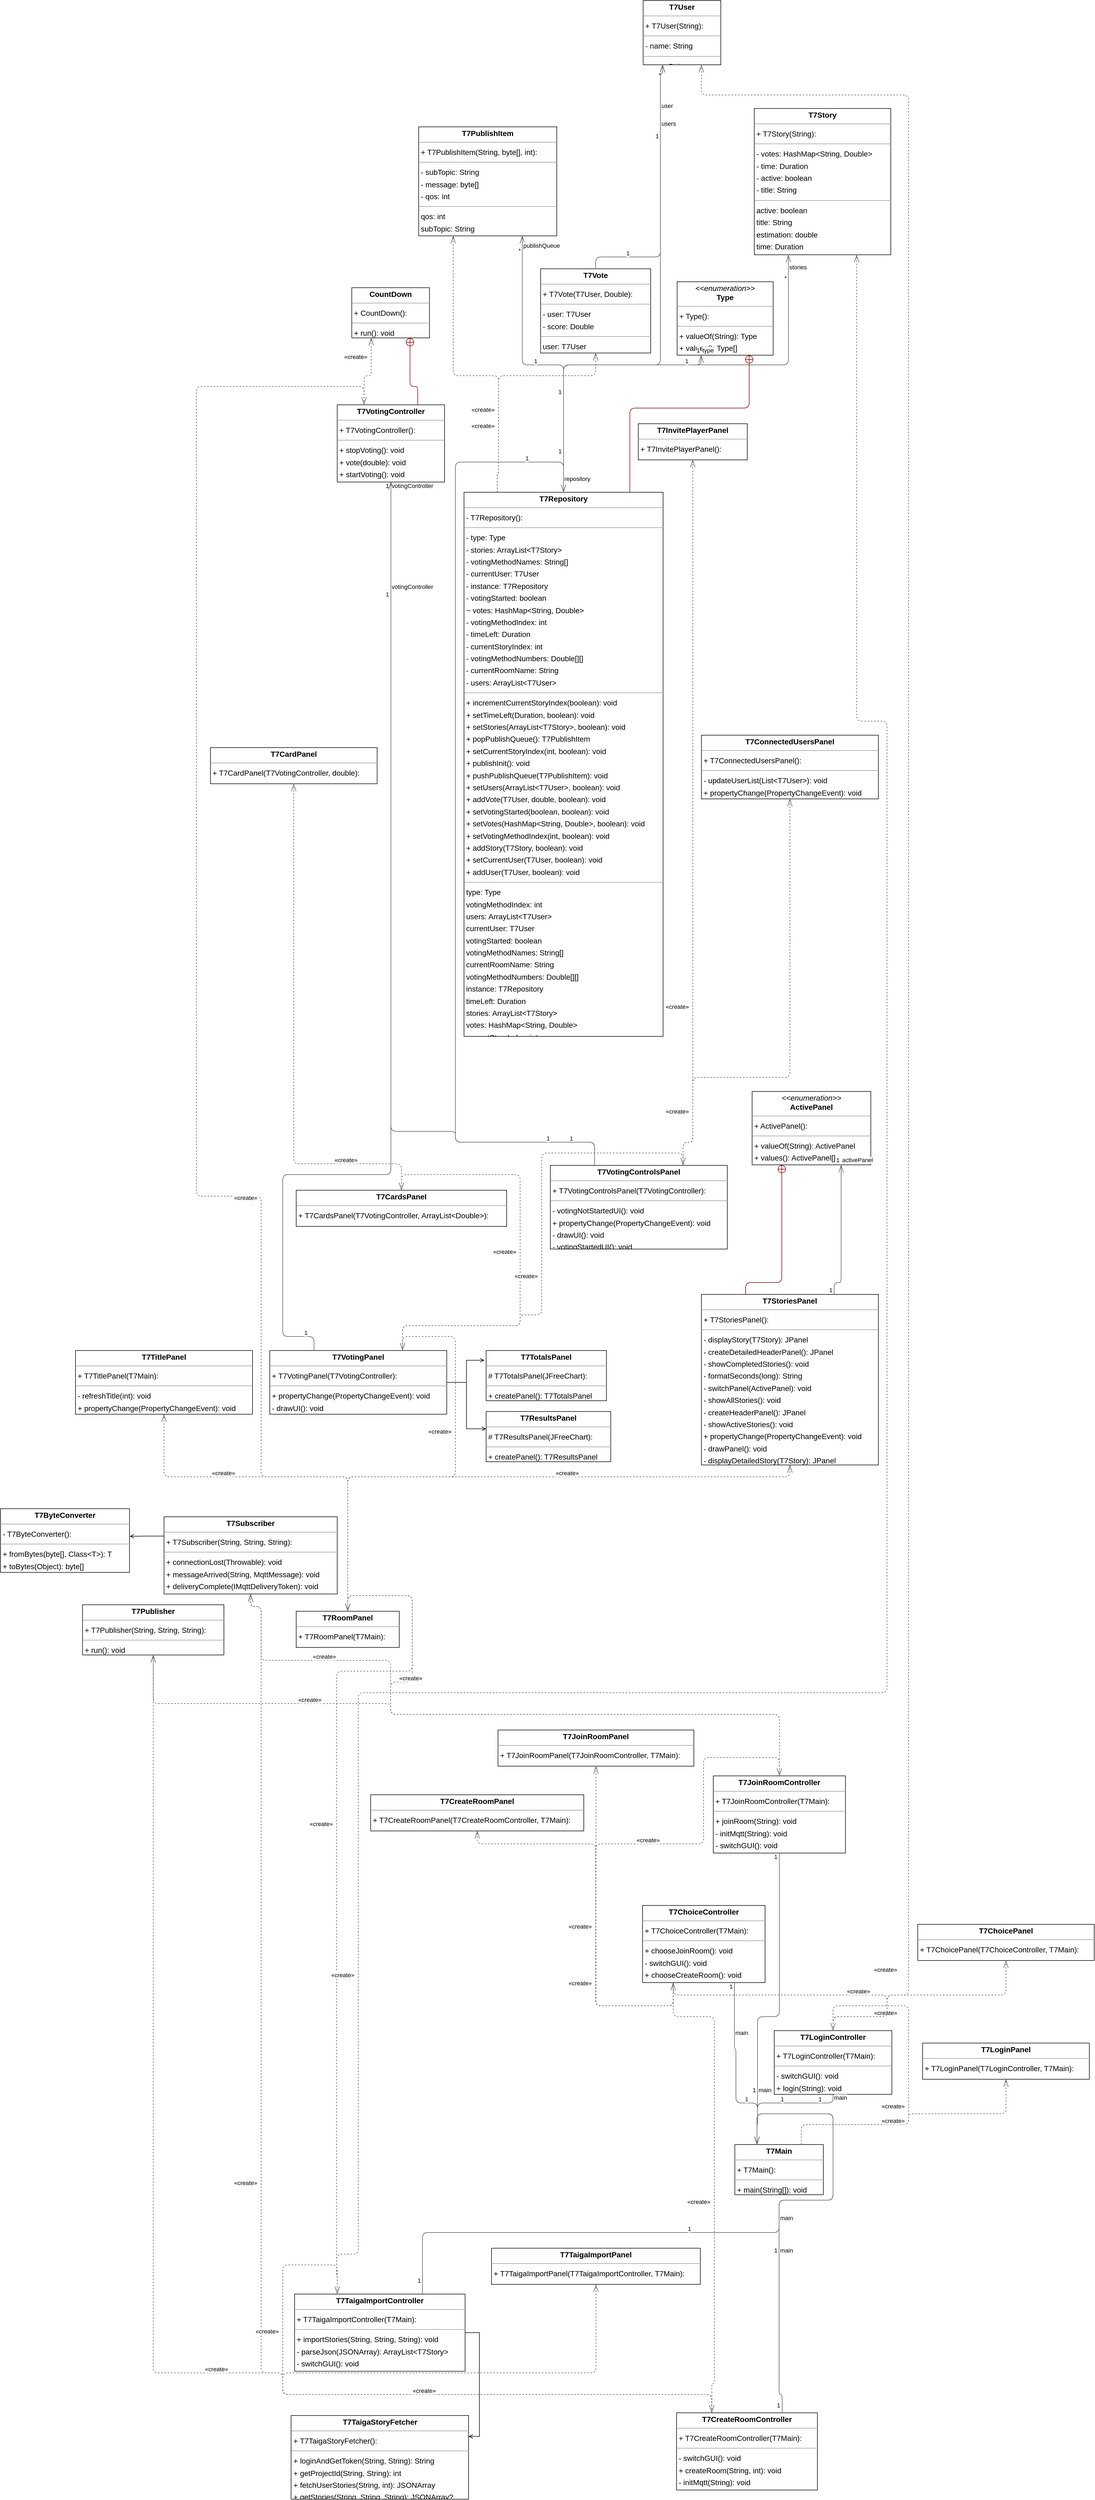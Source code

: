 <mxfile version="27.1.4">
  <diagram name="Page-1" id="Sg3gAZ4M7-Q5nKlFs2wz">
    <mxGraphModel dx="10357" dy="6107" grid="1" gridSize="10" guides="1" tooltips="1" connect="1" arrows="1" fold="1" page="1" pageScale="1" pageWidth="850" pageHeight="1100" math="0" shadow="0">
      <root>
        <mxCell id="0" />
        <mxCell id="1" parent="0" />
        <mxCell id="Gq04PCi7IPzmHZxt_STZ-1" value="&lt;p style=&quot;margin:0px;margin-top:4px;text-align:center;&quot;&gt;&lt;i&gt;&amp;lt;&amp;lt;enumeration&amp;gt;&amp;gt;&lt;/i&gt;&lt;br/&gt;&lt;b&gt;ActivePanel&lt;/b&gt;&lt;/p&gt;&lt;hr size=&quot;1&quot;/&gt;&lt;p style=&quot;margin:0 0 0 4px;line-height:1.6;&quot;&gt;+ ActivePanel(): &lt;/p&gt;&lt;hr size=&quot;1&quot;/&gt;&lt;p style=&quot;margin:0 0 0 4px;line-height:1.6;&quot;&gt;+ valueOf(String): ActivePanel&lt;br/&gt;+ values(): ActivePanel[]&lt;/p&gt;" style="verticalAlign=top;align=left;overflow=fill;fontSize=14;fontFamily=Helvetica;html=1;rounded=0;shadow=0;comic=0;labelBackgroundColor=none;strokeWidth=1;" vertex="1" parent="1">
          <mxGeometry x="1133" y="2007" width="220" height="136" as="geometry" />
        </mxCell>
        <mxCell id="Gq04PCi7IPzmHZxt_STZ-2" value="&lt;p style=&quot;margin:0px;margin-top:4px;text-align:center;&quot;&gt;&lt;b&gt;CountDown&lt;/b&gt;&lt;/p&gt;&lt;hr size=&quot;1&quot;/&gt;&lt;p style=&quot;margin:0 0 0 4px;line-height:1.6;&quot;&gt;+ CountDown(): &lt;/p&gt;&lt;hr size=&quot;1&quot;/&gt;&lt;p style=&quot;margin:0 0 0 4px;line-height:1.6;&quot;&gt;+ run(): void&lt;/p&gt;" style="verticalAlign=top;align=left;overflow=fill;fontSize=14;fontFamily=Helvetica;html=1;rounded=0;shadow=0;comic=0;labelBackgroundColor=none;strokeWidth=1;" vertex="1" parent="1">
          <mxGeometry x="391" y="518" width="144" height="93" as="geometry" />
        </mxCell>
        <mxCell id="Gq04PCi7IPzmHZxt_STZ-3" value="&lt;p style=&quot;margin:0px;margin-top:4px;text-align:center;&quot;&gt;&lt;b&gt;T7ByteConverter&lt;/b&gt;&lt;/p&gt;&lt;hr size=&quot;1&quot;/&gt;&lt;p style=&quot;margin:0 0 0 4px;line-height:1.6;&quot;&gt;- T7ByteConverter(): &lt;/p&gt;&lt;hr size=&quot;1&quot;/&gt;&lt;p style=&quot;margin:0 0 0 4px;line-height:1.6;&quot;&gt;+ fromBytes(byte[], Class&amp;lt;T&amp;gt;): T&lt;br/&gt;+ toBytes(Object): byte[]&lt;/p&gt;" style="verticalAlign=top;align=left;overflow=fill;fontSize=14;fontFamily=Helvetica;html=1;rounded=0;shadow=0;comic=0;labelBackgroundColor=none;strokeWidth=1;" vertex="1" parent="1">
          <mxGeometry x="-260" y="2780" width="239" height="118" as="geometry" />
        </mxCell>
        <mxCell id="Gq04PCi7IPzmHZxt_STZ-4" value="&lt;p style=&quot;margin:0px;margin-top:4px;text-align:center;&quot;&gt;&lt;b&gt;T7CardPanel&lt;/b&gt;&lt;/p&gt;&lt;hr size=&quot;1&quot;/&gt;&lt;p style=&quot;margin:0 0 0 4px;line-height:1.6;&quot;&gt;+ T7CardPanel(T7VotingController, double): &lt;/p&gt;" style="verticalAlign=top;align=left;overflow=fill;fontSize=14;fontFamily=Helvetica;html=1;rounded=0;shadow=0;comic=0;labelBackgroundColor=none;strokeWidth=1;" vertex="1" parent="1">
          <mxGeometry x="129" y="1370" width="309" height="67" as="geometry" />
        </mxCell>
        <mxCell id="Gq04PCi7IPzmHZxt_STZ-5" value="&lt;p style=&quot;margin:0px;margin-top:4px;text-align:center;&quot;&gt;&lt;b&gt;T7CardsPanel&lt;/b&gt;&lt;/p&gt;&lt;hr size=&quot;1&quot;/&gt;&lt;p style=&quot;margin:0 0 0 4px;line-height:1.6;&quot;&gt;+ T7CardsPanel(T7VotingController, ArrayList&amp;lt;Double&amp;gt;): &lt;/p&gt;" style="verticalAlign=top;align=left;overflow=fill;fontSize=14;fontFamily=Helvetica;html=1;rounded=0;shadow=0;comic=0;labelBackgroundColor=none;strokeWidth=1;" vertex="1" parent="1">
          <mxGeometry x="288" y="2190" width="390" height="67" as="geometry" />
        </mxCell>
        <mxCell id="Gq04PCi7IPzmHZxt_STZ-6" value="&lt;p style=&quot;margin:0px;margin-top:4px;text-align:center;&quot;&gt;&lt;b&gt;T7ChoiceController&lt;/b&gt;&lt;/p&gt;&lt;hr size=&quot;1&quot;/&gt;&lt;p style=&quot;margin:0 0 0 4px;line-height:1.6;&quot;&gt;+ T7ChoiceController(T7Main): &lt;/p&gt;&lt;hr size=&quot;1&quot;/&gt;&lt;p style=&quot;margin:0 0 0 4px;line-height:1.6;&quot;&gt;+ chooseJoinRoom(): void&lt;br/&gt;- switchGUI(): void&lt;br/&gt;+ chooseCreateRoom(): void&lt;/p&gt;" style="verticalAlign=top;align=left;overflow=fill;fontSize=14;fontFamily=Helvetica;html=1;rounded=0;shadow=0;comic=0;labelBackgroundColor=none;strokeWidth=1;" vertex="1" parent="1">
          <mxGeometry x="930" y="3515" width="227" height="143" as="geometry" />
        </mxCell>
        <mxCell id="Gq04PCi7IPzmHZxt_STZ-7" value="&lt;p style=&quot;margin:0px;margin-top:4px;text-align:center;&quot;&gt;&lt;b&gt;T7ChoicePanel&lt;/b&gt;&lt;/p&gt;&lt;hr size=&quot;1&quot;/&gt;&lt;p style=&quot;margin:0 0 0 4px;line-height:1.6;&quot;&gt;+ T7ChoicePanel(T7ChoiceController, T7Main): &lt;/p&gt;" style="verticalAlign=top;align=left;overflow=fill;fontSize=14;fontFamily=Helvetica;html=1;rounded=0;shadow=0;comic=0;labelBackgroundColor=none;strokeWidth=1;" vertex="1" parent="1">
          <mxGeometry x="1440" y="3550" width="327" height="67" as="geometry" />
        </mxCell>
        <mxCell id="Gq04PCi7IPzmHZxt_STZ-8" value="&lt;p style=&quot;margin:0px;margin-top:4px;text-align:center;&quot;&gt;&lt;b&gt;T7ConnectedUsersPanel&lt;/b&gt;&lt;/p&gt;&lt;hr size=&quot;1&quot;/&gt;&lt;p style=&quot;margin:0 0 0 4px;line-height:1.6;&quot;&gt;+ T7ConnectedUsersPanel(): &lt;/p&gt;&lt;hr size=&quot;1&quot;/&gt;&lt;p style=&quot;margin:0 0 0 4px;line-height:1.6;&quot;&gt;- updateUserList(List&amp;lt;T7User&amp;gt;): void&lt;br/&gt;+ propertyChange(PropertyChangeEvent): void&lt;/p&gt;" style="verticalAlign=top;align=left;overflow=fill;fontSize=14;fontFamily=Helvetica;html=1;rounded=0;shadow=0;comic=0;labelBackgroundColor=none;strokeWidth=1;" vertex="1" parent="1">
          <mxGeometry x="1039" y="1347" width="328" height="118" as="geometry" />
        </mxCell>
        <mxCell id="Gq04PCi7IPzmHZxt_STZ-9" value="&lt;p style=&quot;margin:0px;margin-top:4px;text-align:center;&quot;&gt;&lt;b&gt;T7CreateRoomController&lt;/b&gt;&lt;/p&gt;&lt;hr size=&quot;1&quot;/&gt;&lt;p style=&quot;margin:0 0 0 4px;line-height:1.6;&quot;&gt;+ T7CreateRoomController(T7Main): &lt;/p&gt;&lt;hr size=&quot;1&quot;/&gt;&lt;p style=&quot;margin:0 0 0 4px;line-height:1.6;&quot;&gt;- switchGUI(): void&lt;br/&gt;+ createRoom(String, int): void&lt;br/&gt;- initMqtt(String): void&lt;/p&gt;" style="verticalAlign=top;align=left;overflow=fill;fontSize=14;fontFamily=Helvetica;html=1;rounded=0;shadow=0;comic=0;labelBackgroundColor=none;strokeWidth=1;" vertex="1" parent="1">
          <mxGeometry x="993" y="4455" width="261" height="143" as="geometry" />
        </mxCell>
        <mxCell id="Gq04PCi7IPzmHZxt_STZ-10" value="&lt;p style=&quot;margin:0px;margin-top:4px;text-align:center;&quot;&gt;&lt;b&gt;T7CreateRoomPanel&lt;/b&gt;&lt;/p&gt;&lt;hr size=&quot;1&quot;/&gt;&lt;p style=&quot;margin:0 0 0 4px;line-height:1.6;&quot;&gt;+ T7CreateRoomPanel(T7CreateRoomController, T7Main): &lt;/p&gt;" style="verticalAlign=top;align=left;overflow=fill;fontSize=14;fontFamily=Helvetica;html=1;rounded=0;shadow=0;comic=0;labelBackgroundColor=none;strokeWidth=1;" vertex="1" parent="1">
          <mxGeometry x="426" y="3310" width="395" height="67" as="geometry" />
        </mxCell>
        <mxCell id="Gq04PCi7IPzmHZxt_STZ-11" value="&lt;p style=&quot;margin:0px;margin-top:4px;text-align:center;&quot;&gt;&lt;b&gt;T7InvitePlayerPanel&lt;/b&gt;&lt;/p&gt;&lt;hr size=&quot;1&quot;/&gt;&lt;p style=&quot;margin:0 0 0 4px;line-height:1.6;&quot;&gt;+ T7InvitePlayerPanel(): &lt;/p&gt;" style="verticalAlign=top;align=left;overflow=fill;fontSize=14;fontFamily=Helvetica;html=1;rounded=0;shadow=0;comic=0;labelBackgroundColor=none;strokeWidth=1;" vertex="1" parent="1">
          <mxGeometry x="922" y="770" width="202" height="67" as="geometry" />
        </mxCell>
        <mxCell id="Gq04PCi7IPzmHZxt_STZ-12" value="&lt;p style=&quot;margin:0px;margin-top:4px;text-align:center;&quot;&gt;&lt;b&gt;T7JoinRoomController&lt;/b&gt;&lt;/p&gt;&lt;hr size=&quot;1&quot;/&gt;&lt;p style=&quot;margin:0 0 0 4px;line-height:1.6;&quot;&gt;+ T7JoinRoomController(T7Main): &lt;/p&gt;&lt;hr size=&quot;1&quot;/&gt;&lt;p style=&quot;margin:0 0 0 4px;line-height:1.6;&quot;&gt;+ joinRoom(String): void&lt;br/&gt;- initMqtt(String): void&lt;br/&gt;- switchGUI(): void&lt;/p&gt;" style="verticalAlign=top;align=left;overflow=fill;fontSize=14;fontFamily=Helvetica;html=1;rounded=0;shadow=0;comic=0;labelBackgroundColor=none;strokeWidth=1;" vertex="1" parent="1">
          <mxGeometry x="1061" y="3275" width="245" height="143" as="geometry" />
        </mxCell>
        <mxCell id="Gq04PCi7IPzmHZxt_STZ-13" value="&lt;p style=&quot;margin:0px;margin-top:4px;text-align:center;&quot;&gt;&lt;b&gt;T7JoinRoomPanel&lt;/b&gt;&lt;/p&gt;&lt;hr size=&quot;1&quot;/&gt;&lt;p style=&quot;margin:0 0 0 4px;line-height:1.6;&quot;&gt;+ T7JoinRoomPanel(T7JoinRoomController, T7Main): &lt;/p&gt;" style="verticalAlign=top;align=left;overflow=fill;fontSize=14;fontFamily=Helvetica;html=1;rounded=0;shadow=0;comic=0;labelBackgroundColor=none;strokeWidth=1;" vertex="1" parent="1">
          <mxGeometry x="662" y="3190" width="363" height="67" as="geometry" />
        </mxCell>
        <mxCell id="Gq04PCi7IPzmHZxt_STZ-14" value="&lt;p style=&quot;margin:0px;margin-top:4px;text-align:center;&quot;&gt;&lt;b&gt;T7LoginController&lt;/b&gt;&lt;/p&gt;&lt;hr size=&quot;1&quot;/&gt;&lt;p style=&quot;margin:0 0 0 4px;line-height:1.6;&quot;&gt;+ T7LoginController(T7Main): &lt;/p&gt;&lt;hr size=&quot;1&quot;/&gt;&lt;p style=&quot;margin:0 0 0 4px;line-height:1.6;&quot;&gt;- switchGUI(): void&lt;br/&gt;+ login(String): void&lt;/p&gt;" style="verticalAlign=top;align=left;overflow=fill;fontSize=14;fontFamily=Helvetica;html=1;rounded=0;shadow=0;comic=0;labelBackgroundColor=none;strokeWidth=1;" vertex="1" parent="1">
          <mxGeometry x="1174" y="3747" width="218" height="118" as="geometry" />
        </mxCell>
        <mxCell id="Gq04PCi7IPzmHZxt_STZ-15" value="&lt;p style=&quot;margin:0px;margin-top:4px;text-align:center;&quot;&gt;&lt;b&gt;T7LoginPanel&lt;/b&gt;&lt;/p&gt;&lt;hr size=&quot;1&quot;/&gt;&lt;p style=&quot;margin:0 0 0 4px;line-height:1.6;&quot;&gt;+ T7LoginPanel(T7LoginController, T7Main): &lt;/p&gt;" style="verticalAlign=top;align=left;overflow=fill;fontSize=14;fontFamily=Helvetica;html=1;rounded=0;shadow=0;comic=0;labelBackgroundColor=none;strokeWidth=1;" vertex="1" parent="1">
          <mxGeometry x="1449" y="3770" width="309" height="67" as="geometry" />
        </mxCell>
        <mxCell id="Gq04PCi7IPzmHZxt_STZ-16" value="&lt;p style=&quot;margin:0px;margin-top:4px;text-align:center;&quot;&gt;&lt;b&gt;T7Main&lt;/b&gt;&lt;/p&gt;&lt;hr size=&quot;1&quot;/&gt;&lt;p style=&quot;margin:0 0 0 4px;line-height:1.6;&quot;&gt;+ T7Main(): &lt;/p&gt;&lt;hr size=&quot;1&quot;/&gt;&lt;p style=&quot;margin:0 0 0 4px;line-height:1.6;&quot;&gt;+ main(String[]): void&lt;/p&gt;" style="verticalAlign=top;align=left;overflow=fill;fontSize=14;fontFamily=Helvetica;html=1;rounded=0;shadow=0;comic=0;labelBackgroundColor=none;strokeWidth=1;" vertex="1" parent="1">
          <mxGeometry x="1101" y="3958" width="164" height="93" as="geometry" />
        </mxCell>
        <mxCell id="Gq04PCi7IPzmHZxt_STZ-17" value="&lt;p style=&quot;margin:0px;margin-top:4px;text-align:center;&quot;&gt;&lt;b&gt;T7PublishItem&lt;/b&gt;&lt;/p&gt;&lt;hr size=&quot;1&quot;/&gt;&lt;p style=&quot;margin:0 0 0 4px;line-height:1.6;&quot;&gt;+ T7PublishItem(String, byte[], int): &lt;/p&gt;&lt;hr size=&quot;1&quot;/&gt;&lt;p style=&quot;margin:0 0 0 4px;line-height:1.6;&quot;&gt;- subTopic: String&lt;br/&gt;- message: byte[]&lt;br/&gt;- qos: int&lt;/p&gt;&lt;hr size=&quot;1&quot;/&gt;&lt;p style=&quot;margin:0 0 0 4px;line-height:1.6;&quot;&gt; qos: int&lt;br/&gt; subTopic: String&lt;br/&gt; message: byte[]&lt;/p&gt;" style="verticalAlign=top;align=left;overflow=fill;fontSize=14;fontFamily=Helvetica;html=1;rounded=0;shadow=0;comic=0;labelBackgroundColor=none;strokeWidth=1;" vertex="1" parent="1">
          <mxGeometry x="515" y="220" width="256" height="202" as="geometry" />
        </mxCell>
        <mxCell id="Gq04PCi7IPzmHZxt_STZ-18" value="&lt;p style=&quot;margin:0px;margin-top:4px;text-align:center;&quot;&gt;&lt;b&gt;T7Publisher&lt;/b&gt;&lt;/p&gt;&lt;hr size=&quot;1&quot;/&gt;&lt;p style=&quot;margin:0 0 0 4px;line-height:1.6;&quot;&gt;+ T7Publisher(String, String, String): &lt;/p&gt;&lt;hr size=&quot;1&quot;/&gt;&lt;p style=&quot;margin:0 0 0 4px;line-height:1.6;&quot;&gt;+ run(): void&lt;/p&gt;" style="verticalAlign=top;align=left;overflow=fill;fontSize=14;fontFamily=Helvetica;html=1;rounded=0;shadow=0;comic=0;labelBackgroundColor=none;strokeWidth=1;" vertex="1" parent="1">
          <mxGeometry x="-108" y="2958" width="262" height="93" as="geometry" />
        </mxCell>
        <mxCell id="Gq04PCi7IPzmHZxt_STZ-19" value="&lt;p style=&quot;margin:0px;margin-top:4px;text-align:center;&quot;&gt;&lt;b&gt;T7Repository&lt;/b&gt;&lt;/p&gt;&lt;hr size=&quot;1&quot;/&gt;&lt;p style=&quot;margin:0 0 0 4px;line-height:1.6;&quot;&gt;- T7Repository(): &lt;/p&gt;&lt;hr size=&quot;1&quot;/&gt;&lt;p style=&quot;margin:0 0 0 4px;line-height:1.6;&quot;&gt;- type: Type&lt;br/&gt;- stories: ArrayList&amp;lt;T7Story&amp;gt;&lt;br/&gt;- votingMethodNames: String[]&lt;br/&gt;- currentUser: T7User&lt;br/&gt;- instance: T7Repository&lt;br/&gt;- votingStarted: boolean&lt;br/&gt;~ votes: HashMap&amp;lt;String, Double&amp;gt;&lt;br/&gt;- votingMethodIndex: int&lt;br/&gt;- timeLeft: Duration&lt;br/&gt;- currentStoryIndex: int&lt;br/&gt;- votingMethodNumbers: Double[][]&lt;br/&gt;- currentRoomName: String&lt;br/&gt;- users: ArrayList&amp;lt;T7User&amp;gt;&lt;/p&gt;&lt;hr size=&quot;1&quot;/&gt;&lt;p style=&quot;margin:0 0 0 4px;line-height:1.6;&quot;&gt;+ incrementCurrentStoryIndex(boolean): void&lt;br/&gt;+ setTimeLeft(Duration, boolean): void&lt;br/&gt;+ setStories(ArrayList&amp;lt;T7Story&amp;gt;, boolean): void&lt;br/&gt;+ popPublishQueue(): T7PublishItem&lt;br/&gt;+ setCurrentStoryIndex(int, boolean): void&lt;br/&gt;+ publishInit(): void&lt;br/&gt;+ pushPublishQueue(T7PublishItem): void&lt;br/&gt;+ setUsers(ArrayList&amp;lt;T7User&amp;gt;, boolean): void&lt;br/&gt;+ addVote(T7User, double, boolean): void&lt;br/&gt;+ setVotingStarted(boolean, boolean): void&lt;br/&gt;+ setVotes(HashMap&amp;lt;String, Double&amp;gt;, boolean): void&lt;br/&gt;+ setVotingMethodIndex(int, boolean): void&lt;br/&gt;+ addStory(T7Story, boolean): void&lt;br/&gt;+ setCurrentUser(T7User, boolean): void&lt;br/&gt;+ addUser(T7User, boolean): void&lt;/p&gt;&lt;hr size=&quot;1&quot;/&gt;&lt;p style=&quot;margin:0 0 0 4px;line-height:1.6;&quot;&gt; type: Type&lt;br/&gt; votingMethodIndex: int&lt;br/&gt; users: ArrayList&amp;lt;T7User&amp;gt;&lt;br/&gt; currentUser: T7User&lt;br/&gt; votingStarted: boolean&lt;br/&gt; votingMethodNames: String[]&lt;br/&gt; currentRoomName: String&lt;br/&gt; votingMethodNumbers: Double[][]&lt;br/&gt; instance: T7Repository&lt;br/&gt; timeLeft: Duration&lt;br/&gt; stories: ArrayList&amp;lt;T7Story&amp;gt;&lt;br/&gt; votes: HashMap&amp;lt;String, Double&amp;gt;&lt;br/&gt; currentStoryIndex: int&lt;/p&gt;" style="verticalAlign=top;align=left;overflow=fill;fontSize=14;fontFamily=Helvetica;html=1;rounded=0;shadow=0;comic=0;labelBackgroundColor=none;strokeWidth=1;" vertex="1" parent="1">
          <mxGeometry x="599" y="897" width="369" height="1008" as="geometry" />
        </mxCell>
        <mxCell id="Gq04PCi7IPzmHZxt_STZ-20" value="&lt;p style=&quot;margin:0px;margin-top:4px;text-align:center;&quot;&gt;&lt;b&gt;T7ResultsPanel&lt;/b&gt;&lt;/p&gt;&lt;hr size=&quot;1&quot;/&gt;&lt;p style=&quot;margin:0 0 0 4px;line-height:1.6;&quot;&gt;# T7ResultsPanel(JFreeChart): &lt;/p&gt;&lt;hr size=&quot;1&quot;/&gt;&lt;p style=&quot;margin:0 0 0 4px;line-height:1.6;&quot;&gt;+ createPanel(): T7ResultsPanel&lt;/p&gt;" style="verticalAlign=top;align=left;overflow=fill;fontSize=14;fontFamily=Helvetica;html=1;rounded=0;shadow=0;comic=0;labelBackgroundColor=none;strokeWidth=1;" vertex="1" parent="1">
          <mxGeometry x="640" y="2600" width="231" height="93" as="geometry" />
        </mxCell>
        <mxCell id="Gq04PCi7IPzmHZxt_STZ-21" value="&lt;p style=&quot;margin:0px;margin-top:4px;text-align:center;&quot;&gt;&lt;b&gt;T7RoomPanel&lt;/b&gt;&lt;/p&gt;&lt;hr size=&quot;1&quot;/&gt;&lt;p style=&quot;margin:0 0 0 4px;line-height:1.6;&quot;&gt;+ T7RoomPanel(T7Main): &lt;/p&gt;" style="verticalAlign=top;align=left;overflow=fill;fontSize=14;fontFamily=Helvetica;html=1;rounded=0;shadow=0;comic=0;labelBackgroundColor=none;strokeWidth=1;" vertex="1" parent="1">
          <mxGeometry x="288" y="2970" width="191" height="67" as="geometry" />
        </mxCell>
        <mxCell id="Gq04PCi7IPzmHZxt_STZ-22" value="&lt;p style=&quot;margin:0px;margin-top:4px;text-align:center;&quot;&gt;&lt;b&gt;T7StoriesPanel&lt;/b&gt;&lt;/p&gt;&lt;hr size=&quot;1&quot;/&gt;&lt;p style=&quot;margin:0 0 0 4px;line-height:1.6;&quot;&gt;+ T7StoriesPanel(): &lt;/p&gt;&lt;hr size=&quot;1&quot;/&gt;&lt;p style=&quot;margin:0 0 0 4px;line-height:1.6;&quot;&gt;- displayStory(T7Story): JPanel&lt;br/&gt;- createDetailedHeaderPanel(): JPanel&lt;br/&gt;- showCompletedStories(): void&lt;br/&gt;- formatSeconds(long): String&lt;br/&gt;- switchPanel(ActivePanel): void&lt;br/&gt;- showAllStories(): void&lt;br/&gt;- createHeaderPanel(): JPanel&lt;br/&gt;- showActiveStories(): void&lt;br/&gt;+ propertyChange(PropertyChangeEvent): void&lt;br/&gt;- drawPanel(): void&lt;br/&gt;- displayDetailedStory(T7Story): JPanel&lt;/p&gt;" style="verticalAlign=top;align=left;overflow=fill;fontSize=14;fontFamily=Helvetica;html=1;rounded=0;shadow=0;comic=0;labelBackgroundColor=none;strokeWidth=1;" vertex="1" parent="1">
          <mxGeometry x="1039" y="2383" width="328" height="316" as="geometry" />
        </mxCell>
        <mxCell id="Gq04PCi7IPzmHZxt_STZ-23" value="&lt;p style=&quot;margin:0px;margin-top:4px;text-align:center;&quot;&gt;&lt;b&gt;T7Story&lt;/b&gt;&lt;/p&gt;&lt;hr size=&quot;1&quot;/&gt;&lt;p style=&quot;margin:0 0 0 4px;line-height:1.6;&quot;&gt;+ T7Story(String): &lt;/p&gt;&lt;hr size=&quot;1&quot;/&gt;&lt;p style=&quot;margin:0 0 0 4px;line-height:1.6;&quot;&gt;- votes: HashMap&amp;lt;String, Double&amp;gt;&lt;br/&gt;- time: Duration&lt;br/&gt;- active: boolean&lt;br/&gt;- title: String&lt;/p&gt;&lt;hr size=&quot;1&quot;/&gt;&lt;p style=&quot;margin:0 0 0 4px;line-height:1.6;&quot;&gt; active: boolean&lt;br/&gt; title: String&lt;br/&gt; estimation: double&lt;br/&gt; time: Duration&lt;br/&gt; votes: HashMap&amp;lt;String, Double&amp;gt;&lt;/p&gt;" style="verticalAlign=top;align=left;overflow=fill;fontSize=14;fontFamily=Helvetica;html=1;rounded=0;shadow=0;comic=0;labelBackgroundColor=none;strokeWidth=1;" vertex="1" parent="1">
          <mxGeometry x="1137" y="186" width="253" height="271" as="geometry" />
        </mxCell>
        <mxCell id="Gq04PCi7IPzmHZxt_STZ-24" value="&lt;p style=&quot;margin:0px;margin-top:4px;text-align:center;&quot;&gt;&lt;b&gt;T7Subscriber&lt;/b&gt;&lt;/p&gt;&lt;hr size=&quot;1&quot;/&gt;&lt;p style=&quot;margin:0 0 0 4px;line-height:1.6;&quot;&gt;+ T7Subscriber(String, String, String): &lt;/p&gt;&lt;hr size=&quot;1&quot;/&gt;&lt;p style=&quot;margin:0 0 0 4px;line-height:1.6;&quot;&gt;+ connectionLost(Throwable): void&lt;br/&gt;+ messageArrived(String, MqttMessage): void&lt;br/&gt;+ deliveryComplete(IMqttDeliveryToken): void&lt;/p&gt;" style="verticalAlign=top;align=left;overflow=fill;fontSize=14;fontFamily=Helvetica;html=1;rounded=0;shadow=0;comic=0;labelBackgroundColor=none;strokeWidth=1;" vertex="1" parent="1">
          <mxGeometry x="43" y="2795" width="321" height="143" as="geometry" />
        </mxCell>
        <mxCell id="Gq04PCi7IPzmHZxt_STZ-157" style="edgeStyle=orthogonalEdgeStyle;rounded=0;orthogonalLoop=1;jettySize=auto;html=1;exitX=1;exitY=0.5;exitDx=0;exitDy=0;entryX=1;entryY=0.25;entryDx=0;entryDy=0;endArrow=open;endFill=0;" edge="1" parent="1" source="Gq04PCi7IPzmHZxt_STZ-25" target="Gq04PCi7IPzmHZxt_STZ-27">
          <mxGeometry relative="1" as="geometry" />
        </mxCell>
        <mxCell id="Gq04PCi7IPzmHZxt_STZ-25" value="&lt;p style=&quot;margin:0px;margin-top:4px;text-align:center;&quot;&gt;&lt;b&gt;T7TaigaImportController&lt;/b&gt;&lt;/p&gt;&lt;hr size=&quot;1&quot;/&gt;&lt;p style=&quot;margin:0 0 0 4px;line-height:1.6;&quot;&gt;+ T7TaigaImportController(T7Main): &lt;/p&gt;&lt;hr size=&quot;1&quot;/&gt;&lt;p style=&quot;margin:0 0 0 4px;line-height:1.6;&quot;&gt;+ importStories(String, String, String): void&lt;br/&gt;- parseJson(JSONArray): ArrayList&amp;lt;T7Story&amp;gt;&lt;br/&gt;- switchGUI(): void&lt;/p&gt;" style="verticalAlign=top;align=left;overflow=fill;fontSize=14;fontFamily=Helvetica;html=1;rounded=0;shadow=0;comic=0;labelBackgroundColor=none;strokeWidth=1;" vertex="1" parent="1">
          <mxGeometry x="285" y="4235" width="316" height="143" as="geometry" />
        </mxCell>
        <mxCell id="Gq04PCi7IPzmHZxt_STZ-26" value="&lt;p style=&quot;margin:0px;margin-top:4px;text-align:center;&quot;&gt;&lt;b&gt;T7TaigaImportPanel&lt;/b&gt;&lt;/p&gt;&lt;hr size=&quot;1&quot;/&gt;&lt;p style=&quot;margin:0 0 0 4px;line-height:1.6;&quot;&gt;+ T7TaigaImportPanel(T7TaigaImportController, T7Main): &lt;/p&gt;" style="verticalAlign=top;align=left;overflow=fill;fontSize=14;fontFamily=Helvetica;html=1;rounded=0;shadow=0;comic=0;labelBackgroundColor=none;strokeWidth=1;" vertex="1" parent="1">
          <mxGeometry x="650" y="4150" width="387" height="67" as="geometry" />
        </mxCell>
        <mxCell id="Gq04PCi7IPzmHZxt_STZ-27" value="&lt;p style=&quot;margin:0px;margin-top:4px;text-align:center;&quot;&gt;&lt;b&gt;T7TaigaStoryFetcher&lt;/b&gt;&lt;/p&gt;&lt;hr size=&quot;1&quot;/&gt;&lt;p style=&quot;margin:0 0 0 4px;line-height:1.6;&quot;&gt;+ T7TaigaStoryFetcher(): &lt;/p&gt;&lt;hr size=&quot;1&quot;/&gt;&lt;p style=&quot;margin:0 0 0 4px;line-height:1.6;&quot;&gt;+ loginAndGetToken(String, String): String&lt;br/&gt;+ getProjectId(String, String): int&lt;br/&gt;+ fetchUserStories(String, int): JSONArray&lt;br/&gt;+ getStories(String, String, String): JSONArray?&lt;/p&gt;" style="verticalAlign=top;align=left;overflow=fill;fontSize=14;fontFamily=Helvetica;html=1;rounded=0;shadow=0;comic=0;labelBackgroundColor=none;strokeWidth=1;" vertex="1" parent="1">
          <mxGeometry x="278.5" y="4460" width="329" height="155" as="geometry" />
        </mxCell>
        <mxCell id="Gq04PCi7IPzmHZxt_STZ-28" value="&lt;p style=&quot;margin:0px;margin-top:4px;text-align:center;&quot;&gt;&lt;b&gt;T7TitlePanel&lt;/b&gt;&lt;/p&gt;&lt;hr size=&quot;1&quot;/&gt;&lt;p style=&quot;margin:0 0 0 4px;line-height:1.6;&quot;&gt;+ T7TitlePanel(T7Main): &lt;/p&gt;&lt;hr size=&quot;1&quot;/&gt;&lt;p style=&quot;margin:0 0 0 4px;line-height:1.6;&quot;&gt;- refreshTitle(int): void&lt;br/&gt;+ propertyChange(PropertyChangeEvent): void&lt;/p&gt;" style="verticalAlign=top;align=left;overflow=fill;fontSize=14;fontFamily=Helvetica;html=1;rounded=0;shadow=0;comic=0;labelBackgroundColor=none;strokeWidth=1;" vertex="1" parent="1">
          <mxGeometry x="-121" y="2487" width="328" height="118" as="geometry" />
        </mxCell>
        <mxCell id="Gq04PCi7IPzmHZxt_STZ-29" value="&lt;p style=&quot;margin:0px;margin-top:4px;text-align:center;&quot;&gt;&lt;b&gt;T7TotalsPanel&lt;/b&gt;&lt;/p&gt;&lt;hr size=&quot;1&quot;/&gt;&lt;p style=&quot;margin:0 0 0 4px;line-height:1.6;&quot;&gt;# T7TotalsPanel(JFreeChart): &lt;/p&gt;&lt;hr size=&quot;1&quot;/&gt;&lt;p style=&quot;margin:0 0 0 4px;line-height:1.6;&quot;&gt;+ createPanel(): T7TotalsPanel&lt;/p&gt;" style="verticalAlign=top;align=left;overflow=fill;fontSize=14;fontFamily=Helvetica;html=1;rounded=0;shadow=0;comic=0;labelBackgroundColor=none;strokeWidth=1;" vertex="1" parent="1">
          <mxGeometry x="640" y="2487" width="223" height="93" as="geometry" />
        </mxCell>
        <mxCell id="Gq04PCi7IPzmHZxt_STZ-30" value="&lt;p style=&quot;margin:0px;margin-top:4px;text-align:center;&quot;&gt;&lt;b&gt;T7User&lt;/b&gt;&lt;/p&gt;&lt;hr size=&quot;1&quot;/&gt;&lt;p style=&quot;margin:0 0 0 4px;line-height:1.6;&quot;&gt;+ T7User(String): &lt;/p&gt;&lt;hr size=&quot;1&quot;/&gt;&lt;p style=&quot;margin:0 0 0 4px;line-height:1.6;&quot;&gt;- name: String&lt;/p&gt;&lt;hr size=&quot;1&quot;/&gt;&lt;p style=&quot;margin:0 0 0 4px;line-height:1.6;&quot;&gt; name: String&lt;/p&gt;" style="verticalAlign=top;align=left;overflow=fill;fontSize=14;fontFamily=Helvetica;html=1;rounded=0;shadow=0;comic=0;labelBackgroundColor=none;strokeWidth=1;" vertex="1" parent="1">
          <mxGeometry x="931" y="-14" width="144" height="119" as="geometry" />
        </mxCell>
        <mxCell id="Gq04PCi7IPzmHZxt_STZ-31" value="&lt;p style=&quot;margin:0px;margin-top:4px;text-align:center;&quot;&gt;&lt;b&gt;T7Vote&lt;/b&gt;&lt;/p&gt;&lt;hr size=&quot;1&quot;/&gt;&lt;p style=&quot;margin:0 0 0 4px;line-height:1.6;&quot;&gt;+ T7Vote(T7User, Double): &lt;/p&gt;&lt;hr size=&quot;1&quot;/&gt;&lt;p style=&quot;margin:0 0 0 4px;line-height:1.6;&quot;&gt;- user: T7User&lt;br/&gt;- score: Double&lt;/p&gt;&lt;hr size=&quot;1&quot;/&gt;&lt;p style=&quot;margin:0 0 0 4px;line-height:1.6;&quot;&gt; user: T7User&lt;br/&gt; score: Double&lt;/p&gt;" style="verticalAlign=top;align=left;overflow=fill;fontSize=14;fontFamily=Helvetica;html=1;rounded=0;shadow=0;comic=0;labelBackgroundColor=none;strokeWidth=1;" vertex="1" parent="1">
          <mxGeometry x="741" y="483" width="204" height="156" as="geometry" />
        </mxCell>
        <mxCell id="Gq04PCi7IPzmHZxt_STZ-32" value="&lt;p style=&quot;margin:0px;margin-top:4px;text-align:center;&quot;&gt;&lt;b&gt;T7VotingController&lt;/b&gt;&lt;/p&gt;&lt;hr size=&quot;1&quot;/&gt;&lt;p style=&quot;margin:0 0 0 4px;line-height:1.6;&quot;&gt;+ T7VotingController(): &lt;/p&gt;&lt;hr size=&quot;1&quot;/&gt;&lt;p style=&quot;margin:0 0 0 4px;line-height:1.6;&quot;&gt;+ stopVoting(): void&lt;br/&gt;+ vote(double): void&lt;br/&gt;+ startVoting(): void&lt;/p&gt;" style="verticalAlign=top;align=left;overflow=fill;fontSize=14;fontFamily=Helvetica;html=1;rounded=0;shadow=0;comic=0;labelBackgroundColor=none;strokeWidth=1;" vertex="1" parent="1">
          <mxGeometry x="364" y="735" width="199" height="143" as="geometry" />
        </mxCell>
        <mxCell id="Gq04PCi7IPzmHZxt_STZ-33" value="&lt;p style=&quot;margin:0px;margin-top:4px;text-align:center;&quot;&gt;&lt;b&gt;T7VotingControlsPanel&lt;/b&gt;&lt;/p&gt;&lt;hr size=&quot;1&quot;/&gt;&lt;p style=&quot;margin:0 0 0 4px;line-height:1.6;&quot;&gt;+ T7VotingControlsPanel(T7VotingController): &lt;/p&gt;&lt;hr size=&quot;1&quot;/&gt;&lt;p style=&quot;margin:0 0 0 4px;line-height:1.6;&quot;&gt;- votingNotStartedUI(): void&lt;br/&gt;+ propertyChange(PropertyChangeEvent): void&lt;br/&gt;- drawUI(): void&lt;br/&gt;- votingStartedUI(): void&lt;/p&gt;" style="verticalAlign=top;align=left;overflow=fill;fontSize=14;fontFamily=Helvetica;html=1;rounded=0;shadow=0;comic=0;labelBackgroundColor=none;strokeWidth=1;" vertex="1" parent="1">
          <mxGeometry x="759" y="2144" width="328" height="155" as="geometry" />
        </mxCell>
        <mxCell id="Gq04PCi7IPzmHZxt_STZ-155" style="edgeStyle=orthogonalEdgeStyle;rounded=0;orthogonalLoop=1;jettySize=auto;html=1;entryX=-0.014;entryY=0.194;entryDx=0;entryDy=0;startArrow=none;startFill=0;endArrow=open;endFill=0;entryPerimeter=0;" edge="1" parent="1" source="Gq04PCi7IPzmHZxt_STZ-34" target="Gq04PCi7IPzmHZxt_STZ-29">
          <mxGeometry relative="1" as="geometry" />
        </mxCell>
        <mxCell id="Gq04PCi7IPzmHZxt_STZ-34" value="&lt;p style=&quot;margin:0px;margin-top:4px;text-align:center;&quot;&gt;&lt;b&gt;T7VotingPanel&lt;/b&gt;&lt;/p&gt;&lt;hr size=&quot;1&quot;/&gt;&lt;p style=&quot;margin:0 0 0 4px;line-height:1.6;&quot;&gt;+ T7VotingPanel(T7VotingController): &lt;/p&gt;&lt;hr size=&quot;1&quot;/&gt;&lt;p style=&quot;margin:0 0 0 4px;line-height:1.6;&quot;&gt;+ propertyChange(PropertyChangeEvent): void&lt;br/&gt;- drawUI(): void&lt;/p&gt;" style="verticalAlign=top;align=left;overflow=fill;fontSize=14;fontFamily=Helvetica;html=1;rounded=0;shadow=0;comic=0;labelBackgroundColor=none;strokeWidth=1;" vertex="1" parent="1">
          <mxGeometry x="239" y="2487" width="328" height="118" as="geometry" />
        </mxCell>
        <mxCell id="Gq04PCi7IPzmHZxt_STZ-35" value="&lt;p style=&quot;margin:0px;margin-top:4px;text-align:center;&quot;&gt;&lt;i&gt;&amp;lt;&amp;lt;enumeration&amp;gt;&amp;gt;&lt;/i&gt;&lt;br/&gt;&lt;b&gt;Type&lt;/b&gt;&lt;/p&gt;&lt;hr size=&quot;1&quot;/&gt;&lt;p style=&quot;margin:0 0 0 4px;line-height:1.6;&quot;&gt;+ Type(): &lt;/p&gt;&lt;hr size=&quot;1&quot;/&gt;&lt;p style=&quot;margin:0 0 0 4px;line-height:1.6;&quot;&gt;+ valueOf(String): Type&lt;br/&gt;+ values(): Type[]&lt;/p&gt;" style="verticalAlign=top;align=left;overflow=fill;fontSize=14;fontFamily=Helvetica;html=1;rounded=0;shadow=0;comic=0;labelBackgroundColor=none;strokeWidth=1;" vertex="1" parent="1">
          <mxGeometry x="994" y="507" width="178" height="136" as="geometry" />
        </mxCell>
        <mxCell id="Gq04PCi7IPzmHZxt_STZ-36" value="" style="html=1;rounded=1;edgeStyle=orthogonalEdgeStyle;dashed=0;startArrow=circlePlus;startFill=0;endArrow=none;strokeColor=#820000;exitX=0.250;exitY=1.000;exitDx=0;exitDy=0;entryX=0.250;entryY=0.000;entryDx=0;entryDy=0;" edge="1" parent="1" source="Gq04PCi7IPzmHZxt_STZ-1" target="Gq04PCi7IPzmHZxt_STZ-22">
          <mxGeometry width="50" height="50" relative="1" as="geometry">
            <Array as="points">
              <mxPoint x="1188" y="2361" />
              <mxPoint x="1121" y="2361" />
            </Array>
          </mxGeometry>
        </mxCell>
        <mxCell id="Gq04PCi7IPzmHZxt_STZ-37" value="" style="html=1;rounded=1;edgeStyle=orthogonalEdgeStyle;dashed=0;startArrow=circlePlus;startFill=0;endArrow=none;strokeColor=#820000;exitX=0.750;exitY=1.001;exitDx=0;exitDy=0;entryX=0.750;entryY=0.000;entryDx=0;entryDy=0;" edge="1" parent="1" source="Gq04PCi7IPzmHZxt_STZ-2" target="Gq04PCi7IPzmHZxt_STZ-32">
          <mxGeometry width="50" height="50" relative="1" as="geometry">
            <Array as="points">
              <mxPoint x="499" y="701" />
              <mxPoint x="513" y="701" />
            </Array>
          </mxGeometry>
        </mxCell>
        <mxCell id="Gq04PCi7IPzmHZxt_STZ-38" value="" style="html=1;rounded=1;edgeStyle=orthogonalEdgeStyle;dashed=1;startArrow=none;endArrow=openThin;endSize=12;strokeColor=#595959;exitX=0.500;exitY=0.001;exitDx=0;exitDy=0;entryX=0.500;entryY=1.001;entryDx=0;entryDy=0;" edge="1" parent="1" source="Gq04PCi7IPzmHZxt_STZ-5" target="Gq04PCi7IPzmHZxt_STZ-4">
          <mxGeometry width="50" height="50" relative="1" as="geometry">
            <Array as="points">
              <mxPoint x="483" y="2141" />
              <mxPoint x="283" y="2141" />
            </Array>
          </mxGeometry>
        </mxCell>
        <mxCell id="Gq04PCi7IPzmHZxt_STZ-39" value="«create»" style="edgeLabel;resizable=0;html=1;align=left;verticalAlign=top;strokeColor=default;" vertex="1" connectable="0" parent="Gq04PCi7IPzmHZxt_STZ-38">
          <mxGeometry x="357" y="2121" as="geometry" />
        </mxCell>
        <mxCell id="Gq04PCi7IPzmHZxt_STZ-40" value="" style="html=1;rounded=1;edgeStyle=orthogonalEdgeStyle;dashed=1;startArrow=none;endArrow=openThin;endSize=12;strokeColor=#595959;exitX=0.250;exitY=1.000;exitDx=0;exitDy=0;entryX=0.250;entryY=0.000;entryDx=0;entryDy=0;" edge="1" parent="1" source="Gq04PCi7IPzmHZxt_STZ-6" target="Gq04PCi7IPzmHZxt_STZ-9">
          <mxGeometry width="50" height="50" relative="1" as="geometry">
            <Array as="points">
              <mxPoint x="986" y="3721" />
              <mxPoint x="1063" y="3721" />
              <mxPoint x="1063" y="4401" />
              <mxPoint x="1058" y="4401" />
            </Array>
          </mxGeometry>
        </mxCell>
        <mxCell id="Gq04PCi7IPzmHZxt_STZ-41" value="«create»" style="edgeLabel;resizable=0;html=1;align=left;verticalAlign=top;strokeColor=default;" vertex="1" connectable="0" parent="Gq04PCi7IPzmHZxt_STZ-40">
          <mxGeometry x="1011" y="4051" as="geometry" />
        </mxCell>
        <mxCell id="Gq04PCi7IPzmHZxt_STZ-42" value="" style="html=1;rounded=1;edgeStyle=orthogonalEdgeStyle;dashed=1;startArrow=none;endArrow=openThin;endSize=12;strokeColor=#595959;exitX=0.250;exitY=1.000;exitDx=0;exitDy=0;entryX=0.500;entryY=1.000;entryDx=0;entryDy=0;" edge="1" parent="1" source="Gq04PCi7IPzmHZxt_STZ-6" target="Gq04PCi7IPzmHZxt_STZ-10">
          <mxGeometry width="50" height="50" relative="1" as="geometry">
            <Array as="points">
              <mxPoint x="986" y="3701" />
              <mxPoint x="843" y="3701" />
              <mxPoint x="843" y="3401" />
              <mxPoint x="623" y="3401" />
            </Array>
          </mxGeometry>
        </mxCell>
        <mxCell id="Gq04PCi7IPzmHZxt_STZ-43" value="«create»" style="edgeLabel;resizable=0;html=1;align=left;verticalAlign=top;strokeColor=default;" vertex="1" connectable="0" parent="Gq04PCi7IPzmHZxt_STZ-42">
          <mxGeometry x="791" y="3541" as="geometry" />
        </mxCell>
        <mxCell id="Gq04PCi7IPzmHZxt_STZ-44" value="" style="html=1;rounded=1;edgeStyle=orthogonalEdgeStyle;dashed=1;startArrow=none;endArrow=openThin;endSize=12;strokeColor=#595959;exitX=0.250;exitY=1.000;exitDx=0;exitDy=0;entryX=0.500;entryY=0.000;entryDx=0;entryDy=0;" edge="1" parent="1" source="Gq04PCi7IPzmHZxt_STZ-6" target="Gq04PCi7IPzmHZxt_STZ-12">
          <mxGeometry width="50" height="50" relative="1" as="geometry">
            <Array as="points">
              <mxPoint x="986" y="3701" />
              <mxPoint x="843" y="3701" />
              <mxPoint x="843" y="3401" />
              <mxPoint x="1043" y="3401" />
              <mxPoint x="1043" y="3241" />
              <mxPoint x="1183" y="3241" />
            </Array>
          </mxGeometry>
        </mxCell>
        <mxCell id="Gq04PCi7IPzmHZxt_STZ-45" value="«create»" style="edgeLabel;resizable=0;html=1;align=left;verticalAlign=top;strokeColor=default;" vertex="1" connectable="0" parent="Gq04PCi7IPzmHZxt_STZ-44">
          <mxGeometry x="917" y="3381" as="geometry" />
        </mxCell>
        <mxCell id="Gq04PCi7IPzmHZxt_STZ-46" value="" style="html=1;rounded=1;edgeStyle=orthogonalEdgeStyle;dashed=1;startArrow=none;endArrow=openThin;endSize=12;strokeColor=#595959;exitX=0.250;exitY=1.000;exitDx=0;exitDy=0;entryX=0.500;entryY=1.000;entryDx=0;entryDy=0;" edge="1" parent="1" source="Gq04PCi7IPzmHZxt_STZ-6" target="Gq04PCi7IPzmHZxt_STZ-13">
          <mxGeometry width="50" height="50" relative="1" as="geometry">
            <Array as="points">
              <mxPoint x="986" y="3701" />
              <mxPoint x="843" y="3701" />
            </Array>
          </mxGeometry>
        </mxCell>
        <mxCell id="Gq04PCi7IPzmHZxt_STZ-47" value="«create»" style="edgeLabel;resizable=0;html=1;align=left;verticalAlign=top;strokeColor=default;" vertex="1" connectable="0" parent="Gq04PCi7IPzmHZxt_STZ-46">
          <mxGeometry x="791" y="3646" as="geometry" />
        </mxCell>
        <mxCell id="Gq04PCi7IPzmHZxt_STZ-48" value="" style="html=1;rounded=1;edgeStyle=orthogonalEdgeStyle;dashed=0;startArrow=diamondThinstartSize=12;endArrow=openThin;endSize=12;strokeColor=#595959;exitX=0.750;exitY=1.000;exitDx=0;exitDy=0;entryX=0.250;entryY=0.000;entryDx=0;entryDy=0;" edge="1" parent="1" source="Gq04PCi7IPzmHZxt_STZ-6" target="Gq04PCi7IPzmHZxt_STZ-16">
          <mxGeometry width="50" height="50" relative="1" as="geometry">
            <Array as="points">
              <mxPoint x="1100" y="3781" />
              <mxPoint x="1103" y="3781" />
              <mxPoint x="1103" y="3881" />
              <mxPoint x="1143" y="3881" />
              <mxPoint x="1143" y="3921" />
              <mxPoint x="1142" y="3921" />
            </Array>
          </mxGeometry>
        </mxCell>
        <mxCell id="Gq04PCi7IPzmHZxt_STZ-49" value="1" style="edgeLabel;resizable=0;html=1;align=left;verticalAlign=top;strokeColor=default;" vertex="1" connectable="0" parent="Gq04PCi7IPzmHZxt_STZ-48">
          <mxGeometry x="1089" y="3652" as="geometry" />
        </mxCell>
        <mxCell id="Gq04PCi7IPzmHZxt_STZ-50" value="1" style="edgeLabel;resizable=0;html=1;align=left;verticalAlign=top;strokeColor=default;" vertex="1" connectable="0" parent="Gq04PCi7IPzmHZxt_STZ-48">
          <mxGeometry x="1118" y="3861" as="geometry" />
        </mxCell>
        <mxCell id="Gq04PCi7IPzmHZxt_STZ-51" value="main" style="edgeLabel;resizable=0;html=1;align=left;verticalAlign=top;strokeColor=default;" vertex="1" connectable="0" parent="Gq04PCi7IPzmHZxt_STZ-48">
          <mxGeometry x="1100" y="3738" as="geometry" />
        </mxCell>
        <mxCell id="Gq04PCi7IPzmHZxt_STZ-52" value="" style="html=1;rounded=1;edgeStyle=orthogonalEdgeStyle;dashed=0;startArrow=diamondThinstartSize=12;endArrow=openThin;endSize=12;strokeColor=#595959;exitX=0.750;exitY=0.000;exitDx=0;exitDy=0;entryX=0.250;entryY=0.000;entryDx=0;entryDy=0;" edge="1" parent="1" source="Gq04PCi7IPzmHZxt_STZ-9" target="Gq04PCi7IPzmHZxt_STZ-16">
          <mxGeometry width="50" height="50" relative="1" as="geometry">
            <Array as="points">
              <mxPoint x="1188" y="4421" />
              <mxPoint x="1183" y="4421" />
              <mxPoint x="1183" y="4061" />
              <mxPoint x="1283" y="4061" />
              <mxPoint x="1283" y="3901" />
              <mxPoint x="1142" y="3901" />
            </Array>
          </mxGeometry>
        </mxCell>
        <mxCell id="Gq04PCi7IPzmHZxt_STZ-53" value="1" style="edgeLabel;resizable=0;html=1;align=left;verticalAlign=top;strokeColor=default;" vertex="1" connectable="0" parent="Gq04PCi7IPzmHZxt_STZ-52">
          <mxGeometry x="1177" y="4428" as="geometry" />
        </mxCell>
        <mxCell id="Gq04PCi7IPzmHZxt_STZ-54" value="1" style="edgeLabel;resizable=0;html=1;align=left;verticalAlign=top;strokeColor=default;" vertex="1" connectable="0" parent="Gq04PCi7IPzmHZxt_STZ-52">
          <mxGeometry x="1172" y="4141" as="geometry" />
        </mxCell>
        <mxCell id="Gq04PCi7IPzmHZxt_STZ-55" value="main" style="edgeLabel;resizable=0;html=1;align=left;verticalAlign=top;strokeColor=default;" vertex="1" connectable="0" parent="Gq04PCi7IPzmHZxt_STZ-52">
          <mxGeometry x="1183" y="4141" as="geometry" />
        </mxCell>
        <mxCell id="Gq04PCi7IPzmHZxt_STZ-56" value="" style="html=1;rounded=1;edgeStyle=orthogonalEdgeStyle;dashed=1;startArrow=none;endArrow=openThin;endSize=12;strokeColor=#595959;exitX=0.250;exitY=0.000;exitDx=0;exitDy=0;entryX=0.500;entryY=1.000;entryDx=0;entryDy=0;" edge="1" parent="1" source="Gq04PCi7IPzmHZxt_STZ-9" target="Gq04PCi7IPzmHZxt_STZ-18">
          <mxGeometry width="50" height="50" relative="1" as="geometry">
            <Array as="points">
              <mxPoint x="1058" y="4421" />
              <mxPoint x="263" y="4421" />
              <mxPoint x="263" y="4381" />
              <mxPoint x="23" y="4381" />
            </Array>
          </mxGeometry>
        </mxCell>
        <mxCell id="Gq04PCi7IPzmHZxt_STZ-57" value="«create»" style="edgeLabel;resizable=0;html=1;align=left;verticalAlign=top;strokeColor=default;" vertex="1" connectable="0" parent="Gq04PCi7IPzmHZxt_STZ-56">
          <mxGeometry x="117" y="4361" as="geometry" />
        </mxCell>
        <mxCell id="Gq04PCi7IPzmHZxt_STZ-58" value="" style="html=1;rounded=1;edgeStyle=orthogonalEdgeStyle;dashed=1;startArrow=none;endArrow=openThin;endSize=12;strokeColor=#595959;exitX=0.250;exitY=0.000;exitDx=0;exitDy=0;entryX=0.500;entryY=1.000;entryDx=0;entryDy=0;" edge="1" parent="1" source="Gq04PCi7IPzmHZxt_STZ-9" target="Gq04PCi7IPzmHZxt_STZ-24">
          <mxGeometry width="50" height="50" relative="1" as="geometry">
            <Array as="points">
              <mxPoint x="1058" y="4421" />
              <mxPoint x="263" y="4421" />
              <mxPoint x="263" y="4381" />
              <mxPoint x="223" y="4381" />
              <mxPoint x="223" y="2961" />
              <mxPoint x="203" y="2961" />
            </Array>
          </mxGeometry>
        </mxCell>
        <mxCell id="Gq04PCi7IPzmHZxt_STZ-59" value="«create»" style="edgeLabel;resizable=0;html=1;align=left;verticalAlign=top;strokeColor=default;" vertex="1" connectable="0" parent="Gq04PCi7IPzmHZxt_STZ-58">
          <mxGeometry x="171" y="4016" as="geometry" />
        </mxCell>
        <mxCell id="Gq04PCi7IPzmHZxt_STZ-60" value="" style="html=1;rounded=1;edgeStyle=orthogonalEdgeStyle;dashed=1;startArrow=none;endArrow=openThin;endSize=12;strokeColor=#595959;exitX=0.250;exitY=0.000;exitDx=0;exitDy=0;entryX=0.250;entryY=0.000;entryDx=0;entryDy=0;" edge="1" parent="1" source="Gq04PCi7IPzmHZxt_STZ-9" target="Gq04PCi7IPzmHZxt_STZ-25">
          <mxGeometry width="50" height="50" relative="1" as="geometry">
            <Array as="points">
              <mxPoint x="1058" y="4421" />
              <mxPoint x="263" y="4421" />
              <mxPoint x="263" y="4181" />
              <mxPoint x="364" y="4181" />
            </Array>
          </mxGeometry>
        </mxCell>
        <mxCell id="Gq04PCi7IPzmHZxt_STZ-61" value="«create»" style="edgeLabel;resizable=0;html=1;align=left;verticalAlign=top;strokeColor=default;" vertex="1" connectable="0" parent="Gq04PCi7IPzmHZxt_STZ-60">
          <mxGeometry x="211" y="4291" as="geometry" />
        </mxCell>
        <mxCell id="Gq04PCi7IPzmHZxt_STZ-62" value="" style="html=1;rounded=1;edgeStyle=orthogonalEdgeStyle;dashed=1;startArrow=none;endArrow=openThin;endSize=12;strokeColor=#595959;exitX=0.250;exitY=0.000;exitDx=0;exitDy=0;entryX=0.500;entryY=1.001;entryDx=0;entryDy=0;" edge="1" parent="1" source="Gq04PCi7IPzmHZxt_STZ-9" target="Gq04PCi7IPzmHZxt_STZ-26">
          <mxGeometry width="50" height="50" relative="1" as="geometry">
            <Array as="points">
              <mxPoint x="1058" y="4421" />
              <mxPoint x="263" y="4421" />
              <mxPoint x="263" y="4381" />
              <mxPoint x="843" y="4381" />
            </Array>
          </mxGeometry>
        </mxCell>
        <mxCell id="Gq04PCi7IPzmHZxt_STZ-63" value="«create»" style="edgeLabel;resizable=0;html=1;align=left;verticalAlign=top;strokeColor=default;" vertex="1" connectable="0" parent="Gq04PCi7IPzmHZxt_STZ-62">
          <mxGeometry x="502" y="4401" as="geometry" />
        </mxCell>
        <mxCell id="Gq04PCi7IPzmHZxt_STZ-64" value="" style="html=1;rounded=1;edgeStyle=orthogonalEdgeStyle;dashed=0;startArrow=diamondThinstartSize=12;endArrow=openThin;endSize=12;strokeColor=#595959;exitX=0.500;exitY=1.000;exitDx=0;exitDy=0;entryX=0.250;entryY=0.000;entryDx=0;entryDy=0;" edge="1" parent="1" source="Gq04PCi7IPzmHZxt_STZ-12" target="Gq04PCi7IPzmHZxt_STZ-16">
          <mxGeometry width="50" height="50" relative="1" as="geometry">
            <Array as="points">
              <mxPoint x="1183" y="3721" />
              <mxPoint x="1143" y="3721" />
              <mxPoint x="1143" y="3921" />
              <mxPoint x="1142" y="3921" />
            </Array>
          </mxGeometry>
        </mxCell>
        <mxCell id="Gq04PCi7IPzmHZxt_STZ-65" value="1" style="edgeLabel;resizable=0;html=1;align=left;verticalAlign=top;strokeColor=default;" vertex="1" connectable="0" parent="Gq04PCi7IPzmHZxt_STZ-64">
          <mxGeometry x="1172" y="3412" as="geometry" />
        </mxCell>
        <mxCell id="Gq04PCi7IPzmHZxt_STZ-66" value="1" style="edgeLabel;resizable=0;html=1;align=left;verticalAlign=top;strokeColor=default;" vertex="1" connectable="0" parent="Gq04PCi7IPzmHZxt_STZ-64">
          <mxGeometry x="1132" y="3844" as="geometry" />
        </mxCell>
        <mxCell id="Gq04PCi7IPzmHZxt_STZ-67" value="main" style="edgeLabel;resizable=0;html=1;align=left;verticalAlign=top;strokeColor=default;" vertex="1" connectable="0" parent="Gq04PCi7IPzmHZxt_STZ-64">
          <mxGeometry x="1143" y="3844" as="geometry" />
        </mxCell>
        <mxCell id="Gq04PCi7IPzmHZxt_STZ-68" value="" style="html=1;rounded=1;edgeStyle=orthogonalEdgeStyle;dashed=1;startArrow=none;endArrow=openThin;endSize=12;strokeColor=#595959;exitX=0.500;exitY=0.000;exitDx=0;exitDy=0;entryX=0.500;entryY=1.001;entryDx=0;entryDy=0;" edge="1" parent="1" source="Gq04PCi7IPzmHZxt_STZ-12" target="Gq04PCi7IPzmHZxt_STZ-18">
          <mxGeometry width="50" height="50" relative="1" as="geometry">
            <Array as="points">
              <mxPoint x="1183" y="3161" />
              <mxPoint x="463" y="3161" />
              <mxPoint x="463" y="3141" />
              <mxPoint x="23" y="3141" />
            </Array>
          </mxGeometry>
        </mxCell>
        <mxCell id="Gq04PCi7IPzmHZxt_STZ-69" value="«create»" style="edgeLabel;resizable=0;html=1;align=left;verticalAlign=top;strokeColor=default;" vertex="1" connectable="0" parent="Gq04PCi7IPzmHZxt_STZ-68">
          <mxGeometry x="290" y="3121" as="geometry" />
        </mxCell>
        <mxCell id="Gq04PCi7IPzmHZxt_STZ-70" value="" style="html=1;rounded=1;edgeStyle=orthogonalEdgeStyle;dashed=1;startArrow=none;endArrow=openThin;endSize=12;strokeColor=#595959;exitX=0.500;exitY=0.000;exitDx=0;exitDy=0;entryX=0.500;entryY=0.000;entryDx=0;entryDy=0;" edge="1" parent="1" source="Gq04PCi7IPzmHZxt_STZ-12" target="Gq04PCi7IPzmHZxt_STZ-21">
          <mxGeometry width="50" height="50" relative="1" as="geometry">
            <Array as="points">
              <mxPoint x="1183" y="3161" />
              <mxPoint x="463" y="3161" />
              <mxPoint x="463" y="3101" />
              <mxPoint x="503" y="3101" />
              <mxPoint x="503" y="2941" />
              <mxPoint x="383" y="2941" />
            </Array>
          </mxGeometry>
        </mxCell>
        <mxCell id="Gq04PCi7IPzmHZxt_STZ-71" value="«create»" style="edgeLabel;resizable=0;html=1;align=left;verticalAlign=top;strokeColor=default;" vertex="1" connectable="0" parent="Gq04PCi7IPzmHZxt_STZ-70">
          <mxGeometry x="477" y="3081" as="geometry" />
        </mxCell>
        <mxCell id="Gq04PCi7IPzmHZxt_STZ-72" value="" style="html=1;rounded=1;edgeStyle=orthogonalEdgeStyle;dashed=1;startArrow=none;endArrow=openThin;endSize=12;strokeColor=#595959;exitX=0.500;exitY=0.000;exitDx=0;exitDy=0;entryX=0.500;entryY=1.000;entryDx=0;entryDy=0;" edge="1" parent="1" source="Gq04PCi7IPzmHZxt_STZ-12" target="Gq04PCi7IPzmHZxt_STZ-24">
          <mxGeometry width="50" height="50" relative="1" as="geometry">
            <Array as="points">
              <mxPoint x="1183" y="3161" />
              <mxPoint x="463" y="3161" />
              <mxPoint x="463" y="3061" />
              <mxPoint x="223" y="3061" />
              <mxPoint x="223" y="2961" />
              <mxPoint x="203" y="2961" />
            </Array>
          </mxGeometry>
        </mxCell>
        <mxCell id="Gq04PCi7IPzmHZxt_STZ-73" value="«create»" style="edgeLabel;resizable=0;html=1;align=left;verticalAlign=top;strokeColor=default;" vertex="1" connectable="0" parent="Gq04PCi7IPzmHZxt_STZ-72">
          <mxGeometry x="317" y="3041" as="geometry" />
        </mxCell>
        <mxCell id="Gq04PCi7IPzmHZxt_STZ-74" value="" style="html=1;rounded=1;edgeStyle=orthogonalEdgeStyle;dashed=1;startArrow=none;endArrow=openThin;endSize=12;strokeColor=#595959;exitX=0.500;exitY=0.000;exitDx=0;exitDy=0;entryX=0.250;entryY=1.000;entryDx=0;entryDy=0;" edge="1" parent="1" source="Gq04PCi7IPzmHZxt_STZ-14" target="Gq04PCi7IPzmHZxt_STZ-6">
          <mxGeometry width="50" height="50" relative="1" as="geometry">
            <Array as="points">
              <mxPoint x="1283" y="3721" />
              <mxPoint x="1383" y="3721" />
              <mxPoint x="1383" y="3681" />
              <mxPoint x="986" y="3681" />
            </Array>
          </mxGeometry>
        </mxCell>
        <mxCell id="Gq04PCi7IPzmHZxt_STZ-75" value="«create»" style="edgeLabel;resizable=0;html=1;align=left;verticalAlign=top;strokeColor=default;" vertex="1" connectable="0" parent="Gq04PCi7IPzmHZxt_STZ-74">
          <mxGeometry x="1307" y="3661" as="geometry" />
        </mxCell>
        <mxCell id="Gq04PCi7IPzmHZxt_STZ-76" value="" style="html=1;rounded=1;edgeStyle=orthogonalEdgeStyle;dashed=1;startArrow=none;endArrow=openThin;endSize=12;strokeColor=#595959;exitX=0.500;exitY=0.000;exitDx=0;exitDy=0;entryX=0.500;entryY=1.001;entryDx=0;entryDy=0;" edge="1" parent="1" source="Gq04PCi7IPzmHZxt_STZ-14" target="Gq04PCi7IPzmHZxt_STZ-7">
          <mxGeometry width="50" height="50" relative="1" as="geometry">
            <Array as="points">
              <mxPoint x="1283" y="3721" />
              <mxPoint x="1383" y="3721" />
              <mxPoint x="1383" y="3681" />
              <mxPoint x="1603" y="3681" />
            </Array>
          </mxGeometry>
        </mxCell>
        <mxCell id="Gq04PCi7IPzmHZxt_STZ-77" value="«create»" style="edgeLabel;resizable=0;html=1;align=left;verticalAlign=top;strokeColor=default;" vertex="1" connectable="0" parent="Gq04PCi7IPzmHZxt_STZ-76">
          <mxGeometry x="1357" y="3701" as="geometry" />
        </mxCell>
        <mxCell id="Gq04PCi7IPzmHZxt_STZ-78" value="" style="html=1;rounded=1;edgeStyle=orthogonalEdgeStyle;dashed=0;startArrow=diamondThinstartSize=12;endArrow=openThin;endSize=12;strokeColor=#595959;exitX=0.500;exitY=1.000;exitDx=0;exitDy=0;entryX=0.250;entryY=0.000;entryDx=0;entryDy=0;" edge="1" parent="1" source="Gq04PCi7IPzmHZxt_STZ-14" target="Gq04PCi7IPzmHZxt_STZ-16">
          <mxGeometry width="50" height="50" relative="1" as="geometry">
            <Array as="points">
              <mxPoint x="1283" y="3881" />
              <mxPoint x="1143" y="3881" />
              <mxPoint x="1143" y="3921" />
              <mxPoint x="1142" y="3921" />
            </Array>
          </mxGeometry>
        </mxCell>
        <mxCell id="Gq04PCi7IPzmHZxt_STZ-79" value="1" style="edgeLabel;resizable=0;html=1;align=left;verticalAlign=top;strokeColor=default;" vertex="1" connectable="0" parent="Gq04PCi7IPzmHZxt_STZ-78">
          <mxGeometry x="1184" y="3861" as="geometry" />
        </mxCell>
        <mxCell id="Gq04PCi7IPzmHZxt_STZ-80" value="1" style="edgeLabel;resizable=0;html=1;align=left;verticalAlign=top;strokeColor=default;" vertex="1" connectable="0" parent="Gq04PCi7IPzmHZxt_STZ-78">
          <mxGeometry x="1254" y="3861" as="geometry" />
        </mxCell>
        <mxCell id="Gq04PCi7IPzmHZxt_STZ-81" value="main" style="edgeLabel;resizable=0;html=1;align=left;verticalAlign=top;strokeColor=default;" vertex="1" connectable="0" parent="Gq04PCi7IPzmHZxt_STZ-78">
          <mxGeometry x="1283" y="3858" as="geometry" />
        </mxCell>
        <mxCell id="Gq04PCi7IPzmHZxt_STZ-82" value="" style="html=1;rounded=1;edgeStyle=orthogonalEdgeStyle;dashed=1;startArrow=none;endArrow=openThin;endSize=12;strokeColor=#595959;exitX=0.500;exitY=0.000;exitDx=0;exitDy=0;entryX=0.750;entryY=1.000;entryDx=0;entryDy=0;" edge="1" parent="1" source="Gq04PCi7IPzmHZxt_STZ-14" target="Gq04PCi7IPzmHZxt_STZ-30">
          <mxGeometry width="50" height="50" relative="1" as="geometry">
            <Array as="points">
              <mxPoint x="1283" y="3721" />
              <mxPoint x="1383" y="3721" />
              <mxPoint x="1383" y="3681" />
              <mxPoint x="1423" y="3681" />
              <mxPoint x="1423" y="161" />
              <mxPoint x="1039" y="161" />
            </Array>
          </mxGeometry>
        </mxCell>
        <mxCell id="Gq04PCi7IPzmHZxt_STZ-83" value="«create»" style="edgeLabel;resizable=0;html=1;align=left;verticalAlign=top;strokeColor=default;" vertex="1" connectable="0" parent="Gq04PCi7IPzmHZxt_STZ-82">
          <mxGeometry x="1357" y="3621" as="geometry" />
        </mxCell>
        <mxCell id="Gq04PCi7IPzmHZxt_STZ-84" value="" style="html=1;rounded=1;edgeStyle=orthogonalEdgeStyle;dashed=1;startArrow=none;endArrow=openThin;endSize=12;strokeColor=#595959;exitX=0.750;exitY=0.000;exitDx=0;exitDy=0;entryX=0.500;entryY=0.000;entryDx=0;entryDy=0;" edge="1" parent="1" source="Gq04PCi7IPzmHZxt_STZ-16" target="Gq04PCi7IPzmHZxt_STZ-14">
          <mxGeometry width="50" height="50" relative="1" as="geometry">
            <Array as="points">
              <mxPoint x="1224" y="3921" />
              <mxPoint x="1423" y="3921" />
              <mxPoint x="1423" y="3701" />
              <mxPoint x="1283" y="3701" />
            </Array>
          </mxGeometry>
        </mxCell>
        <mxCell id="Gq04PCi7IPzmHZxt_STZ-85" value="«create»" style="edgeLabel;resizable=0;html=1;align=left;verticalAlign=top;strokeColor=default;" vertex="1" connectable="0" parent="Gq04PCi7IPzmHZxt_STZ-84">
          <mxGeometry x="1371" y="3874" as="geometry" />
        </mxCell>
        <mxCell id="Gq04PCi7IPzmHZxt_STZ-86" value="" style="html=1;rounded=1;edgeStyle=orthogonalEdgeStyle;dashed=1;startArrow=none;endArrow=openThin;endSize=12;strokeColor=#595959;exitX=0.750;exitY=0.000;exitDx=0;exitDy=0;entryX=0.500;entryY=1.001;entryDx=0;entryDy=0;" edge="1" parent="1" source="Gq04PCi7IPzmHZxt_STZ-16" target="Gq04PCi7IPzmHZxt_STZ-15">
          <mxGeometry width="50" height="50" relative="1" as="geometry">
            <Array as="points">
              <mxPoint x="1224" y="3921" />
              <mxPoint x="1423" y="3921" />
              <mxPoint x="1423" y="3901" />
              <mxPoint x="1603" y="3901" />
            </Array>
          </mxGeometry>
        </mxCell>
        <mxCell id="Gq04PCi7IPzmHZxt_STZ-87" value="«create»" style="edgeLabel;resizable=0;html=1;align=left;verticalAlign=top;strokeColor=default;" vertex="1" connectable="0" parent="Gq04PCi7IPzmHZxt_STZ-86">
          <mxGeometry x="1371" y="3901" as="geometry" />
        </mxCell>
        <mxCell id="Gq04PCi7IPzmHZxt_STZ-88" value="" style="html=1;rounded=1;edgeStyle=orthogonalEdgeStyle;dashed=1;startArrow=none;endArrow=openThin;endSize=12;strokeColor=#595959;exitX=0.167;exitY=0.000;exitDx=0;exitDy=0;entryX=0.250;entryY=1.000;entryDx=0;entryDy=0;" edge="1" parent="1" source="Gq04PCi7IPzmHZxt_STZ-19" target="Gq04PCi7IPzmHZxt_STZ-17">
          <mxGeometry width="50" height="50" relative="1" as="geometry">
            <Array as="points">
              <mxPoint x="660" y="861" />
              <mxPoint x="663" y="861" />
              <mxPoint x="663" y="681" />
              <mxPoint x="579" y="681" />
            </Array>
          </mxGeometry>
        </mxCell>
        <mxCell id="Gq04PCi7IPzmHZxt_STZ-89" value="«create»" style="edgeLabel;resizable=0;html=1;align=left;verticalAlign=top;strokeColor=default;" vertex="1" connectable="0" parent="Gq04PCi7IPzmHZxt_STZ-88">
          <mxGeometry x="611" y="731" as="geometry" />
        </mxCell>
        <mxCell id="Gq04PCi7IPzmHZxt_STZ-90" value="" style="html=1;rounded=1;edgeStyle=orthogonalEdgeStyle;dashed=0;startArrow=diamondThinstartSize=12;endArrow=openThin;endSize=12;strokeColor=#595959;exitX=0.500;exitY=0.000;exitDx=0;exitDy=0;entryX=0.750;entryY=1.000;entryDx=0;entryDy=0;" edge="1" parent="1" source="Gq04PCi7IPzmHZxt_STZ-19" target="Gq04PCi7IPzmHZxt_STZ-17">
          <mxGeometry width="50" height="50" relative="1" as="geometry">
            <Array as="points">
              <mxPoint x="783" y="661" />
              <mxPoint x="707" y="661" />
            </Array>
          </mxGeometry>
        </mxCell>
        <mxCell id="Gq04PCi7IPzmHZxt_STZ-91" value="1" style="edgeLabel;resizable=0;html=1;align=left;verticalAlign=top;strokeColor=default;" vertex="1" connectable="0" parent="Gq04PCi7IPzmHZxt_STZ-90">
          <mxGeometry x="727" y="641" as="geometry" />
        </mxCell>
        <mxCell id="Gq04PCi7IPzmHZxt_STZ-92" value="*" style="edgeLabel;resizable=0;html=1;align=left;verticalAlign=top;strokeColor=default;" vertex="1" connectable="0" parent="Gq04PCi7IPzmHZxt_STZ-90">
          <mxGeometry x="698" y="436" as="geometry" />
        </mxCell>
        <mxCell id="Gq04PCi7IPzmHZxt_STZ-93" value="publishQueue" style="edgeLabel;resizable=0;html=1;align=left;verticalAlign=top;strokeColor=default;" vertex="1" connectable="0" parent="Gq04PCi7IPzmHZxt_STZ-90">
          <mxGeometry x="707" y="427" as="geometry" />
        </mxCell>
        <mxCell id="Gq04PCi7IPzmHZxt_STZ-94" value="" style="html=1;rounded=1;edgeStyle=orthogonalEdgeStyle;dashed=0;startArrow=diamondThinstartSize=12;endArrow=openThin;endSize=12;strokeColor=#595959;exitX=0.500;exitY=0.000;exitDx=0;exitDy=0;entryX=0.250;entryY=1.000;entryDx=0;entryDy=0;" edge="1" parent="1" source="Gq04PCi7IPzmHZxt_STZ-19" target="Gq04PCi7IPzmHZxt_STZ-23">
          <mxGeometry width="50" height="50" relative="1" as="geometry">
            <Array as="points">
              <mxPoint x="783" y="661" />
              <mxPoint x="1200" y="661" />
            </Array>
          </mxGeometry>
        </mxCell>
        <mxCell id="Gq04PCi7IPzmHZxt_STZ-95" value="1" style="edgeLabel;resizable=0;html=1;align=left;verticalAlign=top;strokeColor=default;" vertex="1" connectable="0" parent="Gq04PCi7IPzmHZxt_STZ-94">
          <mxGeometry x="772" y="698" as="geometry" />
        </mxCell>
        <mxCell id="Gq04PCi7IPzmHZxt_STZ-96" value="*" style="edgeLabel;resizable=0;html=1;align=left;verticalAlign=top;strokeColor=default;" vertex="1" connectable="0" parent="Gq04PCi7IPzmHZxt_STZ-94">
          <mxGeometry x="1191" y="487" as="geometry" />
        </mxCell>
        <mxCell id="Gq04PCi7IPzmHZxt_STZ-97" value="stories" style="edgeLabel;resizable=0;html=1;align=left;verticalAlign=top;strokeColor=default;" vertex="1" connectable="0" parent="Gq04PCi7IPzmHZxt_STZ-94">
          <mxGeometry x="1200" y="467" as="geometry" />
        </mxCell>
        <mxCell id="Gq04PCi7IPzmHZxt_STZ-98" value="" style="html=1;rounded=1;edgeStyle=orthogonalEdgeStyle;dashed=0;startArrow=diamondThinstartSize=12;endArrow=openThin;endSize=12;strokeColor=#595959;exitX=0.500;exitY=0.000;exitDx=0;exitDy=0;entryX=0.250;entryY=1.000;entryDx=0;entryDy=0;" edge="1" parent="1" source="Gq04PCi7IPzmHZxt_STZ-19" target="Gq04PCi7IPzmHZxt_STZ-30">
          <mxGeometry width="50" height="50" relative="1" as="geometry">
            <Array as="points">
              <mxPoint x="783" y="661" />
              <mxPoint x="963" y="661" />
              <mxPoint x="963" y="121" />
              <mxPoint x="967" y="121" />
            </Array>
          </mxGeometry>
        </mxCell>
        <mxCell id="Gq04PCi7IPzmHZxt_STZ-99" value="1" style="edgeLabel;resizable=0;html=1;align=left;verticalAlign=top;strokeColor=default;" vertex="1" connectable="0" parent="Gq04PCi7IPzmHZxt_STZ-98">
          <mxGeometry x="772" y="808" as="geometry" />
        </mxCell>
        <mxCell id="Gq04PCi7IPzmHZxt_STZ-100" value="*" style="edgeLabel;resizable=0;html=1;align=left;verticalAlign=top;strokeColor=default;" vertex="1" connectable="0" parent="Gq04PCi7IPzmHZxt_STZ-98">
          <mxGeometry x="958" y="111" as="geometry" />
        </mxCell>
        <mxCell id="Gq04PCi7IPzmHZxt_STZ-101" value="users" style="edgeLabel;resizable=0;html=1;align=left;verticalAlign=top;strokeColor=default;" vertex="1" connectable="0" parent="Gq04PCi7IPzmHZxt_STZ-98">
          <mxGeometry x="963" y="201" as="geometry" />
        </mxCell>
        <mxCell id="Gq04PCi7IPzmHZxt_STZ-102" value="" style="html=1;rounded=1;edgeStyle=orthogonalEdgeStyle;dashed=1;startArrow=none;endArrow=openThin;endSize=12;strokeColor=#595959;exitX=0.167;exitY=0.000;exitDx=0;exitDy=0;entryX=0.500;entryY=1.000;entryDx=0;entryDy=0;" edge="1" parent="1" source="Gq04PCi7IPzmHZxt_STZ-19" target="Gq04PCi7IPzmHZxt_STZ-31">
          <mxGeometry width="50" height="50" relative="1" as="geometry">
            <Array as="points">
              <mxPoint x="660" y="861" />
              <mxPoint x="663" y="861" />
              <mxPoint x="663" y="681" />
              <mxPoint x="843" y="681" />
            </Array>
          </mxGeometry>
        </mxCell>
        <mxCell id="Gq04PCi7IPzmHZxt_STZ-103" value="«create»" style="edgeLabel;resizable=0;html=1;align=left;verticalAlign=top;strokeColor=default;" vertex="1" connectable="0" parent="Gq04PCi7IPzmHZxt_STZ-102">
          <mxGeometry x="611" y="761" as="geometry" />
        </mxCell>
        <mxCell id="Gq04PCi7IPzmHZxt_STZ-104" value="" style="html=1;rounded=1;edgeStyle=orthogonalEdgeStyle;dashed=0;startArrow=diamondThinstartSize=12;endArrow=openThin;endSize=12;strokeColor=#595959;exitX=0.500;exitY=0.000;exitDx=0;exitDy=0;entryX=0.250;entryY=1.000;entryDx=0;entryDy=0;" edge="1" parent="1" source="Gq04PCi7IPzmHZxt_STZ-19" target="Gq04PCi7IPzmHZxt_STZ-35">
          <mxGeometry width="50" height="50" relative="1" as="geometry">
            <Array as="points">
              <mxPoint x="783" y="661" />
              <mxPoint x="1039" y="661" />
            </Array>
          </mxGeometry>
        </mxCell>
        <mxCell id="Gq04PCi7IPzmHZxt_STZ-105" value="1" style="edgeLabel;resizable=0;html=1;align=left;verticalAlign=top;strokeColor=default;" vertex="1" connectable="0" parent="Gq04PCi7IPzmHZxt_STZ-104">
          <mxGeometry x="1007" y="641" as="geometry" />
        </mxCell>
        <mxCell id="Gq04PCi7IPzmHZxt_STZ-106" value="1" style="edgeLabel;resizable=0;html=1;align=left;verticalAlign=top;strokeColor=default;" vertex="1" connectable="0" parent="Gq04PCi7IPzmHZxt_STZ-104">
          <mxGeometry x="1028" y="621" as="geometry" />
        </mxCell>
        <mxCell id="Gq04PCi7IPzmHZxt_STZ-107" value="type" style="edgeLabel;resizable=0;html=1;align=left;verticalAlign=top;strokeColor=default;" vertex="1" connectable="0" parent="Gq04PCi7IPzmHZxt_STZ-104">
          <mxGeometry x="1039" y="621" as="geometry" />
        </mxCell>
        <mxCell id="Gq04PCi7IPzmHZxt_STZ-108" value="" style="html=1;rounded=1;edgeStyle=orthogonalEdgeStyle;dashed=1;startArrow=none;endArrow=openThin;endSize=12;strokeColor=#595959;exitX=0.500;exitY=0.000;exitDx=0;exitDy=0;entryX=0.500;entryY=1.000;entryDx=0;entryDy=0;" edge="1" parent="1" source="Gq04PCi7IPzmHZxt_STZ-21" target="Gq04PCi7IPzmHZxt_STZ-22">
          <mxGeometry width="50" height="50" relative="1" as="geometry">
            <Array as="points">
              <mxPoint x="383" y="2721" />
              <mxPoint x="1203" y="2721" />
            </Array>
          </mxGeometry>
        </mxCell>
        <mxCell id="Gq04PCi7IPzmHZxt_STZ-109" value="«create»" style="edgeLabel;resizable=0;html=1;align=left;verticalAlign=top;strokeColor=default;" vertex="1" connectable="0" parent="Gq04PCi7IPzmHZxt_STZ-108">
          <mxGeometry x="767" y="2701" as="geometry" />
        </mxCell>
        <mxCell id="Gq04PCi7IPzmHZxt_STZ-110" value="" style="html=1;rounded=1;edgeStyle=orthogonalEdgeStyle;dashed=1;startArrow=none;endArrow=openThin;endSize=12;strokeColor=#595959;exitX=0.500;exitY=0.000;exitDx=0;exitDy=0;entryX=0.500;entryY=1.000;entryDx=0;entryDy=0;" edge="1" parent="1" source="Gq04PCi7IPzmHZxt_STZ-21" target="Gq04PCi7IPzmHZxt_STZ-28">
          <mxGeometry width="50" height="50" relative="1" as="geometry">
            <Array as="points">
              <mxPoint x="383" y="2721" />
              <mxPoint x="43" y="2721" />
            </Array>
          </mxGeometry>
        </mxCell>
        <mxCell id="Gq04PCi7IPzmHZxt_STZ-111" value="«create»" style="edgeLabel;resizable=0;html=1;align=left;verticalAlign=top;strokeColor=default;" vertex="1" connectable="0" parent="Gq04PCi7IPzmHZxt_STZ-110">
          <mxGeometry x="130" y="2701" as="geometry" />
        </mxCell>
        <mxCell id="Gq04PCi7IPzmHZxt_STZ-112" value="" style="html=1;rounded=1;edgeStyle=orthogonalEdgeStyle;dashed=1;startArrow=none;endArrow=openThin;endSize=12;strokeColor=#595959;exitX=0.500;exitY=0.000;exitDx=0;exitDy=0;entryX=0.250;entryY=0.000;entryDx=0;entryDy=0;" edge="1" parent="1" source="Gq04PCi7IPzmHZxt_STZ-21" target="Gq04PCi7IPzmHZxt_STZ-32">
          <mxGeometry width="50" height="50" relative="1" as="geometry">
            <Array as="points">
              <mxPoint x="383" y="2721" />
              <mxPoint x="223" y="2721" />
              <mxPoint x="223" y="2201" />
              <mxPoint x="103" y="2201" />
              <mxPoint x="103" y="701" />
              <mxPoint x="413" y="701" />
            </Array>
          </mxGeometry>
        </mxCell>
        <mxCell id="Gq04PCi7IPzmHZxt_STZ-113" value="«create»" style="edgeLabel;resizable=0;html=1;align=left;verticalAlign=top;strokeColor=default;" vertex="1" connectable="0" parent="Gq04PCi7IPzmHZxt_STZ-112">
          <mxGeometry x="171" y="2191" as="geometry" />
        </mxCell>
        <mxCell id="Gq04PCi7IPzmHZxt_STZ-114" value="" style="html=1;rounded=1;edgeStyle=orthogonalEdgeStyle;dashed=1;startArrow=none;endArrow=openThin;endSize=12;strokeColor=#595959;exitX=0.500;exitY=0.000;exitDx=0;exitDy=0;entryX=0.750;entryY=0.000;entryDx=0;entryDy=0;" edge="1" parent="1" source="Gq04PCi7IPzmHZxt_STZ-21" target="Gq04PCi7IPzmHZxt_STZ-34">
          <mxGeometry width="50" height="50" relative="1" as="geometry">
            <Array as="points">
              <mxPoint x="383" y="2721" />
              <mxPoint x="583" y="2721" />
              <mxPoint x="583" y="2461" />
              <mxPoint x="485" y="2461" />
            </Array>
          </mxGeometry>
        </mxCell>
        <mxCell id="Gq04PCi7IPzmHZxt_STZ-115" value="«create»" style="edgeLabel;resizable=0;html=1;align=left;verticalAlign=top;strokeColor=default;" vertex="1" connectable="0" parent="Gq04PCi7IPzmHZxt_STZ-114">
          <mxGeometry x="531" y="2624" as="geometry" />
        </mxCell>
        <mxCell id="Gq04PCi7IPzmHZxt_STZ-116" value="" style="html=1;rounded=1;edgeStyle=orthogonalEdgeStyle;dashed=0;startArrow=diamondThinstartSize=12;endArrow=openThin;endSize=12;strokeColor=#595959;exitX=0.750;exitY=0.000;exitDx=0;exitDy=0;entryX=0.750;entryY=1.000;entryDx=0;entryDy=0;" edge="1" parent="1" source="Gq04PCi7IPzmHZxt_STZ-22" target="Gq04PCi7IPzmHZxt_STZ-1">
          <mxGeometry width="50" height="50" relative="1" as="geometry">
            <Array as="points">
              <mxPoint x="1285" y="2361" />
              <mxPoint x="1298" y="2361" />
            </Array>
          </mxGeometry>
        </mxCell>
        <mxCell id="Gq04PCi7IPzmHZxt_STZ-117" value="1" style="edgeLabel;resizable=0;html=1;align=left;verticalAlign=top;strokeColor=default;" vertex="1" connectable="0" parent="Gq04PCi7IPzmHZxt_STZ-116">
          <mxGeometry x="1274" y="2362" as="geometry" />
        </mxCell>
        <mxCell id="Gq04PCi7IPzmHZxt_STZ-118" value="1" style="edgeLabel;resizable=0;html=1;align=left;verticalAlign=top;strokeColor=default;" vertex="1" connectable="0" parent="Gq04PCi7IPzmHZxt_STZ-116">
          <mxGeometry x="1287" y="2121" as="geometry" />
        </mxCell>
        <mxCell id="Gq04PCi7IPzmHZxt_STZ-119" value="activePanel" style="edgeLabel;resizable=0;html=1;align=left;verticalAlign=top;strokeColor=default;" vertex="1" connectable="0" parent="Gq04PCi7IPzmHZxt_STZ-116">
          <mxGeometry x="1298" y="2121" as="geometry" />
        </mxCell>
        <mxCell id="Gq04PCi7IPzmHZxt_STZ-120" value="" style="html=1;rounded=1;edgeStyle=orthogonalEdgeStyle;dashed=0;startArrow=diamondThinstartSize=12;endArrow=openThin;endSize=12;strokeColor=#595959;exitX=0.750;exitY=0.000;exitDx=0;exitDy=0;entryX=0.250;entryY=0.000;entryDx=0;entryDy=0;" edge="1" parent="1" source="Gq04PCi7IPzmHZxt_STZ-25" target="Gq04PCi7IPzmHZxt_STZ-16">
          <mxGeometry width="50" height="50" relative="1" as="geometry">
            <Array as="points">
              <mxPoint x="522" y="4121" />
              <mxPoint x="1183" y="4121" />
              <mxPoint x="1183" y="4061" />
              <mxPoint x="1283" y="4061" />
              <mxPoint x="1283" y="3901" />
              <mxPoint x="1142" y="3901" />
            </Array>
          </mxGeometry>
        </mxCell>
        <mxCell id="Gq04PCi7IPzmHZxt_STZ-121" value="1" style="edgeLabel;resizable=0;html=1;align=left;verticalAlign=top;strokeColor=default;" vertex="1" connectable="0" parent="Gq04PCi7IPzmHZxt_STZ-120">
          <mxGeometry x="511" y="4197" as="geometry" />
        </mxCell>
        <mxCell id="Gq04PCi7IPzmHZxt_STZ-122" value="1" style="edgeLabel;resizable=0;html=1;align=left;verticalAlign=top;strokeColor=default;" vertex="1" connectable="0" parent="Gq04PCi7IPzmHZxt_STZ-120">
          <mxGeometry x="1012" y="4101" as="geometry" />
        </mxCell>
        <mxCell id="Gq04PCi7IPzmHZxt_STZ-123" value="main" style="edgeLabel;resizable=0;html=1;align=left;verticalAlign=top;strokeColor=default;" vertex="1" connectable="0" parent="Gq04PCi7IPzmHZxt_STZ-120">
          <mxGeometry x="1183" y="4081" as="geometry" />
        </mxCell>
        <mxCell id="Gq04PCi7IPzmHZxt_STZ-124" value="" style="html=1;rounded=1;edgeStyle=orthogonalEdgeStyle;dashed=1;startArrow=none;endArrow=openThin;endSize=12;strokeColor=#595959;exitX=0.250;exitY=0.000;exitDx=0;exitDy=0;entryX=0.500;entryY=0.000;entryDx=0;entryDy=0;" edge="1" parent="1" source="Gq04PCi7IPzmHZxt_STZ-25" target="Gq04PCi7IPzmHZxt_STZ-21">
          <mxGeometry width="50" height="50" relative="1" as="geometry">
            <Array as="points">
              <mxPoint x="364" y="4201" />
              <mxPoint x="363" y="4201" />
              <mxPoint x="363" y="3081" />
              <mxPoint x="503" y="3081" />
              <mxPoint x="503" y="2941" />
              <mxPoint x="383" y="2941" />
            </Array>
          </mxGeometry>
        </mxCell>
        <mxCell id="Gq04PCi7IPzmHZxt_STZ-125" value="«create»" style="edgeLabel;resizable=0;html=1;align=left;verticalAlign=top;strokeColor=default;" vertex="1" connectable="0" parent="Gq04PCi7IPzmHZxt_STZ-124">
          <mxGeometry x="311" y="3351" as="geometry" />
        </mxCell>
        <mxCell id="Gq04PCi7IPzmHZxt_STZ-126" value="" style="html=1;rounded=1;edgeStyle=orthogonalEdgeStyle;dashed=1;startArrow=none;endArrow=openThin;endSize=12;strokeColor=#595959;exitX=0.250;exitY=0.000;exitDx=0;exitDy=0;entryX=0.750;entryY=1.000;entryDx=0;entryDy=0;" edge="1" parent="1" source="Gq04PCi7IPzmHZxt_STZ-25" target="Gq04PCi7IPzmHZxt_STZ-23">
          <mxGeometry width="50" height="50" relative="1" as="geometry">
            <Array as="points">
              <mxPoint x="364" y="4201" />
              <mxPoint x="363" y="4201" />
              <mxPoint x="363" y="4161" />
              <mxPoint x="403" y="4161" />
              <mxPoint x="403" y="3121" />
              <mxPoint x="1383" y="3121" />
              <mxPoint x="1383" y="1321" />
              <mxPoint x="1326" y="1321" />
            </Array>
          </mxGeometry>
        </mxCell>
        <mxCell id="Gq04PCi7IPzmHZxt_STZ-127" value="«create»" style="edgeLabel;resizable=0;html=1;align=left;verticalAlign=top;strokeColor=default;" vertex="1" connectable="0" parent="Gq04PCi7IPzmHZxt_STZ-126">
          <mxGeometry x="351" y="3631" as="geometry" />
        </mxCell>
        <mxCell id="Gq04PCi7IPzmHZxt_STZ-128" value="" style="html=1;rounded=1;edgeStyle=orthogonalEdgeStyle;dashed=0;startArrow=diamondThinstartSize=12;endArrow=openThin;endSize=12;strokeColor=#595959;exitX=0.500;exitY=0.000;exitDx=0;exitDy=0;entryX=0.250;entryY=1.000;entryDx=0;entryDy=0;" edge="1" parent="1" source="Gq04PCi7IPzmHZxt_STZ-31" target="Gq04PCi7IPzmHZxt_STZ-30">
          <mxGeometry width="50" height="50" relative="1" as="geometry">
            <Array as="points">
              <mxPoint x="843" y="461" />
              <mxPoint x="963" y="461" />
              <mxPoint x="963" y="121" />
              <mxPoint x="967" y="121" />
            </Array>
          </mxGeometry>
        </mxCell>
        <mxCell id="Gq04PCi7IPzmHZxt_STZ-129" value="1" style="edgeLabel;resizable=0;html=1;align=left;verticalAlign=top;strokeColor=default;" vertex="1" connectable="0" parent="Gq04PCi7IPzmHZxt_STZ-128">
          <mxGeometry x="898" y="441" as="geometry" />
        </mxCell>
        <mxCell id="Gq04PCi7IPzmHZxt_STZ-130" value="1" style="edgeLabel;resizable=0;html=1;align=left;verticalAlign=top;strokeColor=default;" vertex="1" connectable="0" parent="Gq04PCi7IPzmHZxt_STZ-128">
          <mxGeometry x="952" y="224" as="geometry" />
        </mxCell>
        <mxCell id="Gq04PCi7IPzmHZxt_STZ-131" value="user" style="edgeLabel;resizable=0;html=1;align=left;verticalAlign=top;strokeColor=default;" vertex="1" connectable="0" parent="Gq04PCi7IPzmHZxt_STZ-128">
          <mxGeometry x="963" y="168" as="geometry" />
        </mxCell>
        <mxCell id="Gq04PCi7IPzmHZxt_STZ-132" value="" style="html=1;rounded=1;edgeStyle=orthogonalEdgeStyle;dashed=1;startArrow=none;endArrow=openThin;endSize=12;strokeColor=#595959;exitX=0.250;exitY=0.000;exitDx=0;exitDy=0;entryX=0.250;entryY=1.000;entryDx=0;entryDy=0;" edge="1" parent="1" source="Gq04PCi7IPzmHZxt_STZ-32" target="Gq04PCi7IPzmHZxt_STZ-2">
          <mxGeometry width="50" height="50" relative="1" as="geometry">
            <Array as="points">
              <mxPoint x="413" y="681" />
              <mxPoint x="427" y="681" />
            </Array>
          </mxGeometry>
        </mxCell>
        <mxCell id="Gq04PCi7IPzmHZxt_STZ-133" value="«create»" style="edgeLabel;resizable=0;html=1;align=left;verticalAlign=top;strokeColor=default;" vertex="1" connectable="0" parent="Gq04PCi7IPzmHZxt_STZ-132">
          <mxGeometry x="375" y="633" as="geometry" />
        </mxCell>
        <mxCell id="Gq04PCi7IPzmHZxt_STZ-134" value="" style="html=1;rounded=1;edgeStyle=orthogonalEdgeStyle;dashed=1;startArrow=none;endArrow=openThin;endSize=12;strokeColor=#595959;exitX=0.750;exitY=0.000;exitDx=0;exitDy=0;entryX=0.500;entryY=1.000;entryDx=0;entryDy=0;" edge="1" parent="1" source="Gq04PCi7IPzmHZxt_STZ-33" target="Gq04PCi7IPzmHZxt_STZ-8">
          <mxGeometry width="50" height="50" relative="1" as="geometry">
            <Array as="points">
              <mxPoint x="1005" y="2101" />
              <mxPoint x="1023" y="2101" />
              <mxPoint x="1023" y="1981" />
              <mxPoint x="1203" y="1981" />
            </Array>
          </mxGeometry>
        </mxCell>
        <mxCell id="Gq04PCi7IPzmHZxt_STZ-135" value="«create»" style="edgeLabel;resizable=0;html=1;align=left;verticalAlign=top;strokeColor=default;" vertex="1" connectable="0" parent="Gq04PCi7IPzmHZxt_STZ-134">
          <mxGeometry x="971" y="2031" as="geometry" />
        </mxCell>
        <mxCell id="Gq04PCi7IPzmHZxt_STZ-136" value="" style="html=1;rounded=1;edgeStyle=orthogonalEdgeStyle;dashed=1;startArrow=none;endArrow=openThin;endSize=12;strokeColor=#595959;exitX=0.750;exitY=0.000;exitDx=0;exitDy=0;entryX=0.500;entryY=1.001;entryDx=0;entryDy=0;" edge="1" parent="1" source="Gq04PCi7IPzmHZxt_STZ-33" target="Gq04PCi7IPzmHZxt_STZ-11">
          <mxGeometry width="50" height="50" relative="1" as="geometry">
            <Array as="points">
              <mxPoint x="1005" y="2101" />
              <mxPoint x="1023" y="2101" />
            </Array>
          </mxGeometry>
        </mxCell>
        <mxCell id="Gq04PCi7IPzmHZxt_STZ-137" value="«create»" style="edgeLabel;resizable=0;html=1;align=left;verticalAlign=top;strokeColor=default;" vertex="1" connectable="0" parent="Gq04PCi7IPzmHZxt_STZ-136">
          <mxGeometry x="971" y="1837" as="geometry" />
        </mxCell>
        <mxCell id="Gq04PCi7IPzmHZxt_STZ-138" value="" style="html=1;rounded=1;edgeStyle=orthogonalEdgeStyle;dashed=0;startArrow=diamondThinstartSize=12;endArrow=openThin;endSize=12;strokeColor=#595959;exitX=0.250;exitY=0.000;exitDx=0;exitDy=0;entryX=0.500;entryY=0.000;entryDx=0;entryDy=0;" edge="1" parent="1" source="Gq04PCi7IPzmHZxt_STZ-33" target="Gq04PCi7IPzmHZxt_STZ-19">
          <mxGeometry width="50" height="50" relative="1" as="geometry">
            <Array as="points">
              <mxPoint x="841" y="2101" />
              <mxPoint x="583" y="2101" />
              <mxPoint x="583" y="841" />
              <mxPoint x="783" y="841" />
            </Array>
          </mxGeometry>
        </mxCell>
        <mxCell id="Gq04PCi7IPzmHZxt_STZ-139" value="1" style="edgeLabel;resizable=0;html=1;align=left;verticalAlign=top;strokeColor=default;" vertex="1" connectable="0" parent="Gq04PCi7IPzmHZxt_STZ-138">
          <mxGeometry x="793" y="2081" as="geometry" />
        </mxCell>
        <mxCell id="Gq04PCi7IPzmHZxt_STZ-140" value="1" style="edgeLabel;resizable=0;html=1;align=left;verticalAlign=top;strokeColor=default;" vertex="1" connectable="0" parent="Gq04PCi7IPzmHZxt_STZ-138">
          <mxGeometry x="711" y="821" as="geometry" />
        </mxCell>
        <mxCell id="Gq04PCi7IPzmHZxt_STZ-141" value="repository" style="edgeLabel;resizable=0;html=1;align=left;verticalAlign=top;strokeColor=default;" vertex="1" connectable="0" parent="Gq04PCi7IPzmHZxt_STZ-138">
          <mxGeometry x="783" y="859" as="geometry" />
        </mxCell>
        <mxCell id="Gq04PCi7IPzmHZxt_STZ-142" value="" style="html=1;rounded=1;edgeStyle=orthogonalEdgeStyle;dashed=0;startArrow=diamondThinstartSize=12;endArrow=openThin;endSize=12;strokeColor=#595959;exitX=0.250;exitY=0.000;exitDx=0;exitDy=0;entryX=0.500;entryY=1.000;entryDx=0;entryDy=0;" edge="1" parent="1" source="Gq04PCi7IPzmHZxt_STZ-33" target="Gq04PCi7IPzmHZxt_STZ-32">
          <mxGeometry width="50" height="50" relative="1" as="geometry">
            <Array as="points">
              <mxPoint x="841" y="2101" />
              <mxPoint x="583" y="2101" />
              <mxPoint x="583" y="2081" />
              <mxPoint x="463" y="2081" />
            </Array>
          </mxGeometry>
        </mxCell>
        <mxCell id="Gq04PCi7IPzmHZxt_STZ-143" value="1" style="edgeLabel;resizable=0;html=1;align=left;verticalAlign=top;strokeColor=default;" vertex="1" connectable="0" parent="Gq04PCi7IPzmHZxt_STZ-142">
          <mxGeometry x="750" y="2081" as="geometry" />
        </mxCell>
        <mxCell id="Gq04PCi7IPzmHZxt_STZ-144" value="1" style="edgeLabel;resizable=0;html=1;align=left;verticalAlign=top;strokeColor=default;" vertex="1" connectable="0" parent="Gq04PCi7IPzmHZxt_STZ-142">
          <mxGeometry x="452" y="872" as="geometry" />
        </mxCell>
        <mxCell id="Gq04PCi7IPzmHZxt_STZ-145" value="votingController" style="edgeLabel;resizable=0;html=1;align=left;verticalAlign=top;strokeColor=default;" vertex="1" connectable="0" parent="Gq04PCi7IPzmHZxt_STZ-142">
          <mxGeometry x="463" y="1059" as="geometry" />
        </mxCell>
        <mxCell id="Gq04PCi7IPzmHZxt_STZ-146" value="" style="html=1;rounded=1;edgeStyle=orthogonalEdgeStyle;dashed=1;startArrow=none;endArrow=openThin;endSize=12;strokeColor=#595959;exitX=0.750;exitY=0.000;exitDx=0;exitDy=0;entryX=0.500;entryY=0.000;entryDx=0;entryDy=0;" edge="1" parent="1" source="Gq04PCi7IPzmHZxt_STZ-34" target="Gq04PCi7IPzmHZxt_STZ-5">
          <mxGeometry width="50" height="50" relative="1" as="geometry">
            <Array as="points">
              <mxPoint x="485" y="2441" />
              <mxPoint x="703" y="2441" />
              <mxPoint x="703" y="2161" />
              <mxPoint x="483" y="2161" />
            </Array>
          </mxGeometry>
        </mxCell>
        <mxCell id="Gq04PCi7IPzmHZxt_STZ-147" value="«create»" style="edgeLabel;resizable=0;html=1;align=left;verticalAlign=top;strokeColor=default;" vertex="1" connectable="0" parent="Gq04PCi7IPzmHZxt_STZ-146">
          <mxGeometry x="651" y="2291" as="geometry" />
        </mxCell>
        <mxCell id="Gq04PCi7IPzmHZxt_STZ-148" value="" style="html=1;rounded=1;edgeStyle=orthogonalEdgeStyle;dashed=0;startArrow=diamondThinstartSize=12;endArrow=openThin;endSize=12;strokeColor=#595959;exitX=0.250;exitY=0.000;exitDx=0;exitDy=0;entryX=0.500;entryY=1.000;entryDx=0;entryDy=0;" edge="1" parent="1" source="Gq04PCi7IPzmHZxt_STZ-34" target="Gq04PCi7IPzmHZxt_STZ-32">
          <mxGeometry width="50" height="50" relative="1" as="geometry">
            <Array as="points">
              <mxPoint x="321" y="2461" />
              <mxPoint x="263" y="2461" />
              <mxPoint x="263" y="2161" />
              <mxPoint x="463" y="2161" />
            </Array>
          </mxGeometry>
        </mxCell>
        <mxCell id="Gq04PCi7IPzmHZxt_STZ-149" value="1" style="edgeLabel;resizable=0;html=1;align=left;verticalAlign=top;strokeColor=default;" vertex="1" connectable="0" parent="Gq04PCi7IPzmHZxt_STZ-148">
          <mxGeometry x="301" y="2441" as="geometry" />
        </mxCell>
        <mxCell id="Gq04PCi7IPzmHZxt_STZ-150" value="1" style="edgeLabel;resizable=0;html=1;align=left;verticalAlign=top;strokeColor=default;" vertex="1" connectable="0" parent="Gq04PCi7IPzmHZxt_STZ-148">
          <mxGeometry x="452" y="1073" as="geometry" />
        </mxCell>
        <mxCell id="Gq04PCi7IPzmHZxt_STZ-151" value="votingController" style="edgeLabel;resizable=0;html=1;align=left;verticalAlign=top;strokeColor=default;" vertex="1" connectable="0" parent="Gq04PCi7IPzmHZxt_STZ-148">
          <mxGeometry x="463" y="872" as="geometry" />
        </mxCell>
        <mxCell id="Gq04PCi7IPzmHZxt_STZ-152" value="" style="html=1;rounded=1;edgeStyle=orthogonalEdgeStyle;dashed=1;startArrow=none;endArrow=openThin;endSize=12;strokeColor=#595959;exitX=0.750;exitY=0.000;exitDx=0;exitDy=0;entryX=0.750;entryY=0.000;entryDx=0;entryDy=0;" edge="1" parent="1" source="Gq04PCi7IPzmHZxt_STZ-34" target="Gq04PCi7IPzmHZxt_STZ-33">
          <mxGeometry width="50" height="50" relative="1" as="geometry">
            <Array as="points">
              <mxPoint x="485" y="2441" />
              <mxPoint x="703" y="2441" />
              <mxPoint x="703" y="2421" />
              <mxPoint x="743" y="2421" />
              <mxPoint x="743" y="2121" />
              <mxPoint x="1005" y="2121" />
            </Array>
          </mxGeometry>
        </mxCell>
        <mxCell id="Gq04PCi7IPzmHZxt_STZ-153" value="«create»" style="edgeLabel;resizable=0;html=1;align=left;verticalAlign=top;strokeColor=default;" vertex="1" connectable="0" parent="Gq04PCi7IPzmHZxt_STZ-152">
          <mxGeometry x="691" y="2336" as="geometry" />
        </mxCell>
        <mxCell id="Gq04PCi7IPzmHZxt_STZ-154" value="" style="html=1;rounded=1;edgeStyle=orthogonalEdgeStyle;dashed=0;startArrow=circlePlus;startFill=0;endArrow=none;strokeColor=#820000;exitX=0.750;exitY=1.000;exitDx=0;exitDy=0;entryX=0.833;entryY=0.000;entryDx=0;entryDy=0;" edge="1" parent="1" source="Gq04PCi7IPzmHZxt_STZ-35" target="Gq04PCi7IPzmHZxt_STZ-19">
          <mxGeometry width="50" height="50" relative="1" as="geometry">
            <Array as="points">
              <mxPoint x="1128" y="741" />
              <mxPoint x="906" y="741" />
            </Array>
          </mxGeometry>
        </mxCell>
        <mxCell id="Gq04PCi7IPzmHZxt_STZ-156" style="edgeStyle=orthogonalEdgeStyle;rounded=0;orthogonalLoop=1;jettySize=auto;html=1;exitX=1;exitY=0.5;exitDx=0;exitDy=0;entryX=0;entryY=0.344;entryDx=0;entryDy=0;entryPerimeter=0;endArrow=open;endFill=0;" edge="1" parent="1" source="Gq04PCi7IPzmHZxt_STZ-34" target="Gq04PCi7IPzmHZxt_STZ-20">
          <mxGeometry relative="1" as="geometry" />
        </mxCell>
        <mxCell id="Gq04PCi7IPzmHZxt_STZ-158" style="edgeStyle=orthogonalEdgeStyle;rounded=0;orthogonalLoop=1;jettySize=auto;html=1;exitX=0;exitY=0.25;exitDx=0;exitDy=0;entryX=1.002;entryY=0.433;entryDx=0;entryDy=0;entryPerimeter=0;endArrow=open;endFill=0;" edge="1" parent="1" source="Gq04PCi7IPzmHZxt_STZ-24" target="Gq04PCi7IPzmHZxt_STZ-3">
          <mxGeometry relative="1" as="geometry" />
        </mxCell>
      </root>
    </mxGraphModel>
  </diagram>
</mxfile>

